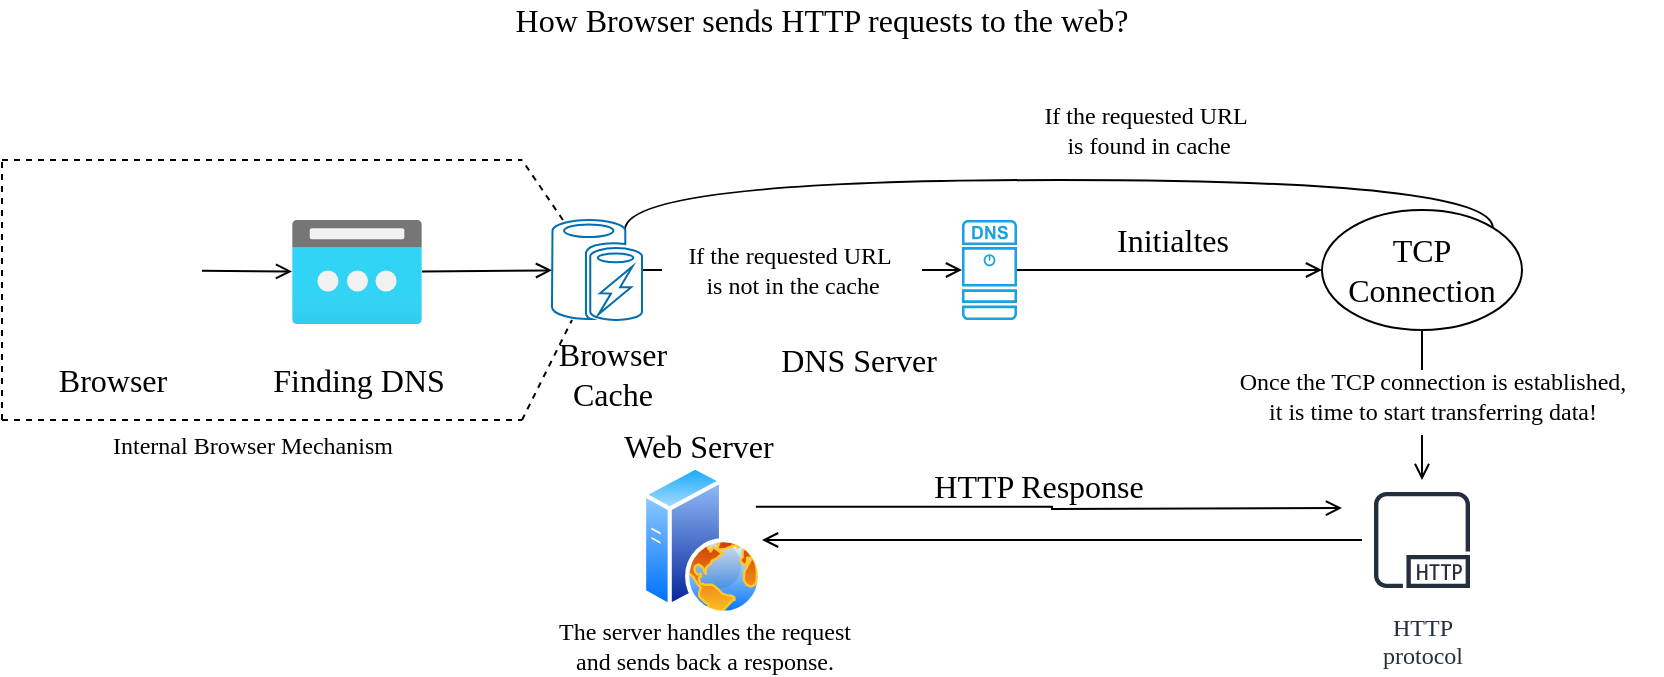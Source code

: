 <mxfile version="14.8.5" type="github" pages="5">
  <diagram id="NlA3gRE_fuQO7--18hkW" name="Client Side Request">
    <mxGraphModel dx="1102" dy="663" grid="1" gridSize="10" guides="1" tooltips="1" connect="1" arrows="1" fold="1" page="1" pageScale="1" pageWidth="1169" pageHeight="1654" math="0" shadow="0">
      <root>
        <mxCell id="0" />
        <mxCell id="1" parent="0" />
        <mxCell id="oMbXFaHzuUlfp1lvWc5A-46" value="" style="edgeStyle=none;rounded=0;orthogonalLoop=1;jettySize=auto;html=1;fontFamily=Bernina Sans Offc;fontSize=12;startArrow=none;startFill=0;endArrow=open;endFill=0;" parent="1" source="oMbXFaHzuUlfp1lvWc5A-2" target="oMbXFaHzuUlfp1lvWc5A-42" edge="1">
          <mxGeometry relative="1" as="geometry" />
        </mxCell>
        <mxCell id="oMbXFaHzuUlfp1lvWc5A-2" value="" style="shape=image;html=1;verticalAlign=top;verticalLabelPosition=bottom;labelBackgroundColor=#ffffff;imageAspect=0;aspect=fixed;image=https://cdn2.iconfinder.com/data/icons/social-media-and-payment/64/-36-128.png;sketch=0;" parent="1" vertex="1">
          <mxGeometry x="50" y="130" width="90" height="90" as="geometry" />
        </mxCell>
        <mxCell id="oMbXFaHzuUlfp1lvWc5A-3" value="How Browser sends HTTP requests to the web?" style="text;html=1;strokeColor=none;fillColor=none;align=center;verticalAlign=middle;whiteSpace=wrap;rounded=0;fontSize=16;fontStyle=0;fontFamily=Bernina Sans Offc;" parent="1" vertex="1">
          <mxGeometry x="220" y="40" width="460" height="20" as="geometry" />
        </mxCell>
        <mxCell id="oMbXFaHzuUlfp1lvWc5A-4" value="Browser" style="text;html=1;align=center;verticalAlign=middle;resizable=0;points=[];autosize=1;strokeColor=none;fontSize=16;fontFamily=Caveat;fontSource=https%3A%2F%2Ffonts.googleapis.com%2Fcss%3Ffamily%3DCaveat;" parent="1" vertex="1">
          <mxGeometry x="60" y="220" width="70" height="20" as="geometry" />
        </mxCell>
        <mxCell id="oMbXFaHzuUlfp1lvWc5A-7" value="&lt;font face=&quot;Caveat&quot; data-font-src=&quot;https://fonts.googleapis.com/css?family=Caveat&quot;&gt;Browser &lt;br&gt;Cache&lt;/font&gt;" style="text;html=1;align=center;verticalAlign=middle;resizable=0;points=[];autosize=1;strokeColor=none;fontSize=16;fontFamily=Tahoma;" parent="1" vertex="1">
          <mxGeometry x="315" y="202" width="60" height="50" as="geometry" />
        </mxCell>
        <mxCell id="oMbXFaHzuUlfp1lvWc5A-10" value="DNS Server" style="text;html=1;align=center;verticalAlign=middle;resizable=0;points=[];autosize=1;strokeColor=none;fontSize=16;fontFamily=Caveat;fontSource=https%3A%2F%2Ffonts.googleapis.com%2Fcss%3Ffamily%3DCaveat;" parent="1" vertex="1">
          <mxGeometry x="427.5" y="210" width="80" height="20" as="geometry" />
        </mxCell>
        <mxCell id="oMbXFaHzuUlfp1lvWc5A-16" value="" style="rounded=0;orthogonalLoop=1;jettySize=auto;html=1;fontFamily=Caveat;fontSource=https%3A%2F%2Ffonts.googleapis.com%2Fcss%3Ffamily%3DCaveat;fontSize=16;endArrow=open;endFill=0;" parent="1" source="oMbXFaHzuUlfp1lvWc5A-11" target="oMbXFaHzuUlfp1lvWc5A-15" edge="1">
          <mxGeometry relative="1" as="geometry" />
        </mxCell>
        <mxCell id="oMbXFaHzuUlfp1lvWc5A-11" value="" style="points=[[0.015,0.015,0],[0.985,0.015,0],[0.985,0.985,0],[0.015,0.985,0],[0.25,0,0],[0.5,0,0],[0.75,0,0],[1,0.25,0],[1,0.5,0],[1,0.75,0],[0.75,1,0],[0.5,1,0],[0.25,1,0],[0,0.75,0],[0,0.5,0],[0,0.25,0]];verticalLabelPosition=bottom;html=1;verticalAlign=top;aspect=fixed;align=center;pointerEvents=1;shape=mxgraph.cisco19.dns_server;strokeColor=#006EAF;fontFamily=Tahoma;fontSize=16;fillColor=#1ba1e2;fontColor=#ffffff;" parent="1" vertex="1">
          <mxGeometry x="520" y="150" width="27.5" height="50" as="geometry" />
        </mxCell>
        <mxCell id="oMbXFaHzuUlfp1lvWc5A-35" style="edgeStyle=none;rounded=0;orthogonalLoop=1;jettySize=auto;html=1;exitX=0.5;exitY=1;exitDx=0;exitDy=0;fontFamily=Bernina Sans Offc;fontSize=12;startArrow=none;startFill=0;endArrow=none;endFill=0;" parent="1" source="oMbXFaHzuUlfp1lvWc5A-15" edge="1">
          <mxGeometry relative="1" as="geometry">
            <mxPoint x="750" y="225" as="targetPoint" />
          </mxGeometry>
        </mxCell>
        <mxCell id="oMbXFaHzuUlfp1lvWc5A-15" value="TCP Connection" style="ellipse;whiteSpace=wrap;html=1;sketch=0;fontFamily=Caveat;fontSource=https%3A%2F%2Ffonts.googleapis.com%2Fcss%3Ffamily%3DCaveat;fontSize=16;fillColor=#ffffff;verticalAlign=middle;" parent="1" vertex="1">
          <mxGeometry x="700" y="145" width="100" height="60" as="geometry" />
        </mxCell>
        <mxCell id="oMbXFaHzuUlfp1lvWc5A-17" value="Initialtes" style="text;html=1;align=center;verticalAlign=middle;resizable=0;points=[];autosize=1;strokeColor=none;fontSize=16;fontFamily=Caveat;" parent="1" vertex="1">
          <mxGeometry x="590" y="150" width="70" height="20" as="geometry" />
        </mxCell>
        <mxCell id="oMbXFaHzuUlfp1lvWc5A-22" value="" style="rounded=0;orthogonalLoop=1;jettySize=auto;html=1;fontFamily=Caveat;fontSource=https%3A%2F%2Ffonts.googleapis.com%2Fcss%3Ffamily%3DCaveat;fontSize=16;endArrow=open;endFill=0;" parent="1" source="oMbXFaHzuUlfp1lvWc5A-18" target="oMbXFaHzuUlfp1lvWc5A-21" edge="1">
          <mxGeometry relative="1" as="geometry" />
        </mxCell>
        <mxCell id="oMbXFaHzuUlfp1lvWc5A-18" value="HTTP&#xa;protocol" style="outlineConnect=0;fontColor=#232F3E;gradientColor=none;strokeColor=#232F3E;fillColor=#ffffff;dashed=0;verticalLabelPosition=bottom;verticalAlign=top;align=center;html=1;fontSize=12;fontStyle=0;aspect=fixed;shape=mxgraph.aws4.resourceIcon;resIcon=mxgraph.aws4.http_protocol;sketch=0;fontFamily=Caveat;fontSource=https%3A%2F%2Ffonts.googleapis.com%2Fcss%3Ffamily%3DCaveat;" parent="1" vertex="1">
          <mxGeometry x="720" y="280" width="60" height="60" as="geometry" />
        </mxCell>
        <mxCell id="oMbXFaHzuUlfp1lvWc5A-28" style="edgeStyle=orthogonalEdgeStyle;rounded=0;orthogonalLoop=1;jettySize=auto;html=1;exitX=1;exitY=0.25;exitDx=0;exitDy=0;fontFamily=Caveat;fontSource=https%3A%2F%2Ffonts.googleapis.com%2Fcss%3Ffamily%3DCaveat;fontSize=16;endArrow=open;endFill=0;" parent="1" source="oMbXFaHzuUlfp1lvWc5A-21" edge="1">
          <mxGeometry relative="1" as="geometry">
            <mxPoint x="710" y="294" as="targetPoint" />
          </mxGeometry>
        </mxCell>
        <mxCell id="oMbXFaHzuUlfp1lvWc5A-21" value="" style="aspect=fixed;perimeter=ellipsePerimeter;html=1;align=center;shadow=0;dashed=0;spacingTop=3;image;image=img/lib/active_directory/web_server.svg;sketch=0;fontFamily=Caveat;fontSource=https%3A%2F%2Ffonts.googleapis.com%2Fcss%3Ffamily%3DCaveat;fontSize=16;fillColor=#ffffff;" parent="1" vertex="1">
          <mxGeometry x="360" y="272.5" width="60" height="75" as="geometry" />
        </mxCell>
        <mxCell id="oMbXFaHzuUlfp1lvWc5A-26" value="&lt;div style=&quot;font-size: 12px;&quot;&gt;The server handles the request&lt;/div&gt;&lt;div style=&quot;font-size: 12px;&quot;&gt;and sends back a response.&lt;/div&gt;" style="text;html=1;align=center;verticalAlign=middle;resizable=0;points=[];autosize=1;strokeColor=none;fontSize=12;fontFamily=Bernina Sans Offc;" parent="1" vertex="1">
          <mxGeometry x="301.25" y="347.5" width="180" height="30" as="geometry" />
        </mxCell>
        <mxCell id="oMbXFaHzuUlfp1lvWc5A-27" value="Web Server" style="text;html=1;align=center;verticalAlign=middle;resizable=0;points=[];autosize=1;strokeColor=none;fontSize=16;fontFamily=Caveat;fontSource=https%3A%2F%2Ffonts.googleapis.com%2Fcss%3Ffamily%3DCaveat;" parent="1" vertex="1">
          <mxGeometry x="347.5" y="252.5" width="80" height="20" as="geometry" />
        </mxCell>
        <mxCell id="oMbXFaHzuUlfp1lvWc5A-50" style="edgeStyle=none;rounded=0;orthogonalLoop=1;jettySize=auto;html=1;entryX=0;entryY=0.5;entryDx=0;entryDy=0;entryPerimeter=0;fontFamily=Bernina Sans Offc;fontSize=12;startArrow=none;startFill=0;endArrow=open;endFill=0;" parent="1" source="oMbXFaHzuUlfp1lvWc5A-30" target="oMbXFaHzuUlfp1lvWc5A-11" edge="1">
          <mxGeometry relative="1" as="geometry" />
        </mxCell>
        <mxCell id="oMbXFaHzuUlfp1lvWc5A-30" value="&lt;div style=&quot;font-size: 12px;&quot;&gt;If the requested URL&amp;nbsp;&lt;/div&gt;&lt;div style=&quot;font-size: 12px;&quot;&gt;is not in the cache&lt;/div&gt;" style="text;html=1;align=center;verticalAlign=middle;resizable=0;points=[];autosize=1;strokeColor=none;fontSize=12;fontFamily=Bernina Sans Offc;" parent="1" vertex="1">
          <mxGeometry x="370" y="160" width="130" height="30" as="geometry" />
        </mxCell>
        <mxCell id="oMbXFaHzuUlfp1lvWc5A-34" value="" style="edgeStyle=none;rounded=0;orthogonalLoop=1;jettySize=auto;html=1;fontFamily=Bernina Sans Offc;fontSize=12;startArrow=none;startFill=0;endArrow=open;endFill=0;" parent="1" target="oMbXFaHzuUlfp1lvWc5A-18" edge="1">
          <mxGeometry relative="1" as="geometry">
            <mxPoint x="750" y="257.5" as="sourcePoint" />
          </mxGeometry>
        </mxCell>
        <mxCell id="oMbXFaHzuUlfp1lvWc5A-31" value="&lt;div&gt;Once the TCP connection is established,&lt;/div&gt;&lt;div&gt;it is time to start transferring data!&lt;/div&gt;" style="text;html=1;align=center;verticalAlign=middle;resizable=0;points=[];autosize=1;strokeColor=none;fontSize=12;fontFamily=Bernina Sans Offc;" parent="1" vertex="1">
          <mxGeometry x="640" y="222.5" width="230" height="30" as="geometry" />
        </mxCell>
        <mxCell id="oMbXFaHzuUlfp1lvWc5A-36" value="" style="endArrow=none;dashed=1;html=1;fontFamily=Bernina Sans Offc;fontSize=12;" parent="1" edge="1">
          <mxGeometry width="50" height="50" relative="1" as="geometry">
            <mxPoint x="40" y="250" as="sourcePoint" />
            <mxPoint x="40" y="120" as="targetPoint" />
          </mxGeometry>
        </mxCell>
        <mxCell id="oMbXFaHzuUlfp1lvWc5A-37" value="" style="endArrow=none;dashed=1;html=1;fontFamily=Bernina Sans Offc;fontSize=12;" parent="1" edge="1">
          <mxGeometry width="50" height="50" relative="1" as="geometry">
            <mxPoint x="40" y="120" as="sourcePoint" />
            <mxPoint x="300" y="120" as="targetPoint" />
          </mxGeometry>
        </mxCell>
        <mxCell id="oMbXFaHzuUlfp1lvWc5A-39" value="" style="endArrow=none;dashed=1;html=1;fontFamily=Bernina Sans Offc;fontSize=12;startArrow=none;" parent="1" source="oMbXFaHzuUlfp1lvWc5A-5" edge="1">
          <mxGeometry width="50" height="50" relative="1" as="geometry">
            <mxPoint x="300" y="250" as="sourcePoint" />
            <mxPoint x="300" y="120" as="targetPoint" />
          </mxGeometry>
        </mxCell>
        <mxCell id="oMbXFaHzuUlfp1lvWc5A-40" value="" style="endArrow=none;dashed=1;html=1;fontFamily=Bernina Sans Offc;fontSize=12;" parent="1" edge="1">
          <mxGeometry width="50" height="50" relative="1" as="geometry">
            <mxPoint x="40" y="250" as="sourcePoint" />
            <mxPoint x="300" y="250" as="targetPoint" />
          </mxGeometry>
        </mxCell>
        <mxCell id="oMbXFaHzuUlfp1lvWc5A-41" value="&lt;font style=&quot;font-size: 12px&quot;&gt;Internal Browser Mechanism&lt;/font&gt;" style="text;html=1;align=center;verticalAlign=middle;resizable=0;points=[];autosize=1;strokeColor=none;fontSize=12;fontFamily=Bernina Sans Offc;fontStyle=0" parent="1" vertex="1">
          <mxGeometry x="80" y="252.5" width="170" height="20" as="geometry" />
        </mxCell>
        <mxCell id="oMbXFaHzuUlfp1lvWc5A-45" value="" style="edgeStyle=none;rounded=0;orthogonalLoop=1;jettySize=auto;html=1;fontFamily=Bernina Sans Offc;fontSize=12;startArrow=none;startFill=0;endArrow=open;endFill=0;" parent="1" source="oMbXFaHzuUlfp1lvWc5A-42" target="oMbXFaHzuUlfp1lvWc5A-5" edge="1">
          <mxGeometry relative="1" as="geometry" />
        </mxCell>
        <mxCell id="oMbXFaHzuUlfp1lvWc5A-42" value="" style="aspect=fixed;html=1;points=[];align=center;image;fontSize=12;image=img/lib/azure2/networking/Public_IP_Addresses.svg;sketch=0;fontFamily=Bernina Sans Offc;fillColor=#ffffff;" parent="1" vertex="1">
          <mxGeometry x="185" y="150" width="65" height="52" as="geometry" />
        </mxCell>
        <mxCell id="oMbXFaHzuUlfp1lvWc5A-48" style="edgeStyle=none;rounded=0;orthogonalLoop=1;jettySize=auto;html=1;exitX=1;exitY=0.5;exitDx=0;exitDy=0;exitPerimeter=0;fontFamily=Bernina Sans Offc;fontSize=12;startArrow=none;startFill=0;endArrow=none;endFill=0;" parent="1" source="oMbXFaHzuUlfp1lvWc5A-5" target="oMbXFaHzuUlfp1lvWc5A-30" edge="1">
          <mxGeometry relative="1" as="geometry" />
        </mxCell>
        <mxCell id="oMbXFaHzuUlfp1lvWc5A-52" style="edgeStyle=orthogonalEdgeStyle;curved=1;rounded=0;orthogonalLoop=1;jettySize=auto;html=1;exitX=0.81;exitY=0.1;exitDx=0;exitDy=0;exitPerimeter=0;fontFamily=Bernina Sans Offc;fontSize=12;startArrow=none;startFill=0;endArrow=none;endFill=0;entryX=1;entryY=0;entryDx=0;entryDy=0;" parent="1" source="oMbXFaHzuUlfp1lvWc5A-5" target="oMbXFaHzuUlfp1lvWc5A-15" edge="1">
          <mxGeometry relative="1" as="geometry">
            <mxPoint x="760" y="140" as="targetPoint" />
            <Array as="points">
              <mxPoint x="352" y="130" />
              <mxPoint x="785" y="130" />
            </Array>
          </mxGeometry>
        </mxCell>
        <mxCell id="oMbXFaHzuUlfp1lvWc5A-5" value="" style="verticalLabelPosition=bottom;html=1;verticalAlign=top;align=center;strokeColor=#006EAF;shape=mxgraph.azure.azure_cache;fontFamily=Tahoma;fontSize=16;fontColor=#ffffff;fillColor=none;" parent="1" vertex="1">
          <mxGeometry x="315" y="150" width="45" height="50" as="geometry" />
        </mxCell>
        <mxCell id="oMbXFaHzuUlfp1lvWc5A-43" value="" style="endArrow=none;dashed=1;html=1;fontFamily=Bernina Sans Offc;fontSize=12;" parent="1" target="oMbXFaHzuUlfp1lvWc5A-5" edge="1">
          <mxGeometry width="50" height="50" relative="1" as="geometry">
            <mxPoint x="300" y="250" as="sourcePoint" />
            <mxPoint x="300" y="120" as="targetPoint" />
          </mxGeometry>
        </mxCell>
        <mxCell id="oMbXFaHzuUlfp1lvWc5A-47" value="&lt;font face=&quot;Caveat&quot; data-font-src=&quot;https://fonts.googleapis.com/css?family=Caveat&quot; style=&quot;font-size: 16px&quot;&gt;Finding DNS&lt;/font&gt;" style="text;html=1;align=center;verticalAlign=middle;resizable=0;points=[];autosize=1;strokeColor=none;fontSize=12;fontFamily=Bernina Sans Offc;" parent="1" vertex="1">
          <mxGeometry x="172.5" y="220" width="90" height="20" as="geometry" />
        </mxCell>
        <mxCell id="oMbXFaHzuUlfp1lvWc5A-54" value="&lt;div&gt;If the requested URL&amp;nbsp;&lt;/div&gt;&lt;div&gt;is found in cache&lt;/div&gt;" style="text;html=1;align=center;verticalAlign=middle;resizable=0;points=[];autosize=1;strokeColor=none;fontSize=12;fontFamily=Bernina Sans Offc;" parent="1" vertex="1">
          <mxGeometry x="547.5" y="90" width="130" height="30" as="geometry" />
        </mxCell>
        <mxCell id="oMbXFaHzuUlfp1lvWc5A-55" value="HTTP Response" style="text;html=1;align=center;verticalAlign=middle;resizable=0;points=[];autosize=1;strokeColor=none;fontSize=16;fontFamily=Caveat;fontSource=https%3A%2F%2Ffonts.googleapis.com%2Fcss%3Ffamily%3DCaveat;" parent="1" vertex="1">
          <mxGeometry x="507.5" y="272.5" width="100" height="20" as="geometry" />
        </mxCell>
      </root>
    </mxGraphModel>
  </diagram>
  <diagram id="oYfNXayqWkZ6KmtnufhN" name="Browser Cache">
    <mxGraphModel dx="868" dy="531" grid="1" gridSize="10" guides="1" tooltips="1" connect="1" arrows="1" fold="1" page="1" pageScale="1" pageWidth="1169" pageHeight="1654" math="0" shadow="0">
      <root>
        <mxCell id="wFJk4p1SuyNsVBWyP0SX-0" />
        <mxCell id="wFJk4p1SuyNsVBWyP0SX-1" parent="wFJk4p1SuyNsVBWyP0SX-0" />
        <mxCell id="HfrlWxRxWhmKk7VCwK1o-5" style="edgeStyle=none;rounded=0;orthogonalLoop=1;jettySize=auto;html=1;fontFamily=Caveat;fontSource=https%3A%2F%2Ffonts.googleapis.com%2Fcss%3Ffamily%3DCaveat;fontSize=16;endArrow=open;endFill=0;" parent="wFJk4p1SuyNsVBWyP0SX-1" source="UfnfAt4ofgu__PhCgvee-0" edge="1">
          <mxGeometry relative="1" as="geometry">
            <mxPoint x="300" y="176" as="targetPoint" />
          </mxGeometry>
        </mxCell>
        <mxCell id="UfnfAt4ofgu__PhCgvee-0" value="" style="aspect=fixed;html=1;points=[];align=center;image;fontSize=16;image=img/lib/azure2/networking/Public_IP_Addresses.svg;sketch=0;fontFamily=Caveat;fillColor=#ffffff;fontSource=https%3A%2F%2Ffonts.googleapis.com%2Fcss%3Ffamily%3DCaveat;" parent="wFJk4p1SuyNsVBWyP0SX-1" vertex="1">
          <mxGeometry x="185" y="150" width="65" height="52" as="geometry" />
        </mxCell>
        <mxCell id="HfrlWxRxWhmKk7VCwK1o-1" style="edgeStyle=none;rounded=0;orthogonalLoop=1;jettySize=auto;html=1;entryX=0;entryY=0.5;entryDx=0;entryDy=0;entryPerimeter=0;fontFamily=Caveat;fontSource=https%3A%2F%2Ffonts.googleapis.com%2Fcss%3Ffamily%3DCaveat;fontSize=16;endArrow=open;endFill=0;startArrow=none;" parent="wFJk4p1SuyNsVBWyP0SX-1" source="HfrlWxRxWhmKk7VCwK1o-3" target="HfrlWxRxWhmKk7VCwK1o-0" edge="1">
          <mxGeometry relative="1" as="geometry" />
        </mxCell>
        <mxCell id="MuWgB2L9fkodZF_woyt0-0" value="" style="verticalLabelPosition=bottom;html=1;verticalAlign=top;align=center;strokeColor=#006EAF;shape=mxgraph.azure.azure_cache;fontFamily=Caveat;fontSize=16;fontColor=#ffffff;fillColor=none;fontSource=https%3A%2F%2Ffonts.googleapis.com%2Fcss%3Ffamily%3DCaveat;" parent="wFJk4p1SuyNsVBWyP0SX-1" vertex="1">
          <mxGeometry x="315" y="150" width="45" height="50" as="geometry" />
        </mxCell>
        <mxCell id="f2JCrN3_v3svfWW_TFhQ-0" value="Looking for DNS inside the browser before sending request to Internet" style="text;html=1;align=center;verticalAlign=middle;resizable=0;points=[];autosize=1;strokeColor=none;fontFamily=Bernina Sans Offc;fontSize=16;" parent="wFJk4p1SuyNsVBWyP0SX-1" vertex="1">
          <mxGeometry x="102.5" y="80" width="520" height="20" as="geometry" />
        </mxCell>
        <mxCell id="HfrlWxRxWhmKk7VCwK1o-4" style="edgeStyle=none;rounded=0;orthogonalLoop=1;jettySize=auto;html=1;exitX=1;exitY=0.5;exitDx=0;exitDy=0;fontFamily=Caveat;fontSource=https%3A%2F%2Ffonts.googleapis.com%2Fcss%3Ffamily%3DCaveat;fontSize=16;endArrow=open;endFill=0;" parent="wFJk4p1SuyNsVBWyP0SX-1" source="47v30y2UzKcgmQZoOv1H-0" target="UfnfAt4ofgu__PhCgvee-0" edge="1">
          <mxGeometry relative="1" as="geometry" />
        </mxCell>
        <mxCell id="47v30y2UzKcgmQZoOv1H-0" value="" style="shape=image;html=1;verticalAlign=top;verticalLabelPosition=bottom;labelBackgroundColor=#ffffff;imageAspect=0;aspect=fixed;image=https://cdn2.iconfinder.com/data/icons/social-media-and-payment/64/-36-128.png;sketch=0;fontFamily=Caveat;fontSource=https%3A%2F%2Ffonts.googleapis.com%2Fcss%3Ffamily%3DCaveat;fontSize=16;" parent="wFJk4p1SuyNsVBWyP0SX-1" vertex="1">
          <mxGeometry x="50" y="141" width="70" height="70" as="geometry" />
        </mxCell>
        <mxCell id="47v30y2UzKcgmQZoOv1H-1" value="" style="aspect=fixed;html=1;points=[];align=center;image;fontSize=16;image=img/lib/mscae/DC_OS.svg;fontFamily=Caveat;fontSource=https%3A%2F%2Ffonts.googleapis.com%2Fcss%3Ffamily%3DCaveat;" parent="wFJk4p1SuyNsVBWyP0SX-1" vertex="1">
          <mxGeometry x="319" y="365" width="56" height="70" as="geometry" />
        </mxCell>
        <mxCell id="47v30y2UzKcgmQZoOv1H-2" value="Browser" style="text;html=1;align=center;verticalAlign=middle;resizable=0;points=[];autosize=1;strokeColor=none;fontFamily=Caveat;fontSource=https%3A%2F%2Ffonts.googleapis.com%2Fcss%3Ffamily%3DCaveat;fontSize=16;" parent="wFJk4p1SuyNsVBWyP0SX-1" vertex="1">
          <mxGeometry x="55" y="211" width="60" height="20" as="geometry" />
        </mxCell>
        <mxCell id="47v30y2UzKcgmQZoOv1H-3" value="Finding DNS" style="text;html=1;align=center;verticalAlign=middle;resizable=0;points=[];autosize=1;strokeColor=none;fontFamily=Caveat;fontSource=https%3A%2F%2Ffonts.googleapis.com%2Fcss%3Ffamily%3DCaveat;fontSize=16;" parent="wFJk4p1SuyNsVBWyP0SX-1" vertex="1">
          <mxGeometry x="172.5" y="211" width="90" height="20" as="geometry" />
        </mxCell>
        <mxCell id="47v30y2UzKcgmQZoOv1H-4" value="Cache" style="text;html=1;align=center;verticalAlign=middle;resizable=0;points=[];autosize=1;strokeColor=none;fontFamily=Caveat;fontSource=https%3A%2F%2Ffonts.googleapis.com%2Fcss%3Ffamily%3DCaveat;fontSize=16;" parent="wFJk4p1SuyNsVBWyP0SX-1" vertex="1">
          <mxGeometry x="312.5" y="211" width="50" height="20" as="geometry" />
        </mxCell>
        <mxCell id="47v30y2UzKcgmQZoOv1H-5" value="" style="aspect=fixed;html=1;points=[];align=center;image;fontSize=16;image=img/lib/azure2/general/Cache.svg;fontFamily=Caveat;fontSource=https%3A%2F%2Ffonts.googleapis.com%2Fcss%3Ffamily%3DCaveat;" parent="wFJk4p1SuyNsVBWyP0SX-1" vertex="1">
          <mxGeometry x="315" y="266" width="64" height="64" as="geometry" />
        </mxCell>
        <mxCell id="47v30y2UzKcgmQZoOv1H-6" value="Browser Cache" style="text;html=1;align=center;verticalAlign=middle;resizable=0;points=[];autosize=1;strokeColor=none;fontFamily=Caveat;fontSource=https%3A%2F%2Ffonts.googleapis.com%2Fcss%3Ffamily%3DCaveat;fontSize=16;" parent="wFJk4p1SuyNsVBWyP0SX-1" vertex="1">
          <mxGeometry x="185" y="288" width="100" height="20" as="geometry" />
        </mxCell>
        <mxCell id="47v30y2UzKcgmQZoOv1H-7" value="OS Cache" style="text;html=1;align=center;verticalAlign=middle;resizable=0;points=[];autosize=1;strokeColor=none;fontFamily=Caveat;fontSource=https%3A%2F%2Ffonts.googleapis.com%2Fcss%3Ffamily%3DCaveat;fontSize=16;" parent="wFJk4p1SuyNsVBWyP0SX-1" vertex="1">
          <mxGeometry x="220" y="390" width="70" height="20" as="geometry" />
        </mxCell>
        <mxCell id="47v30y2UzKcgmQZoOv1H-8" value="" style="image;html=1;image=img/lib/clip_art/networking/Router_Icon_128x128.png;fontFamily=Caveat;fontSource=https%3A%2F%2Ffonts.googleapis.com%2Fcss%3Ffamily%3DCaveat;fontSize=16;" parent="wFJk4p1SuyNsVBWyP0SX-1" vertex="1">
          <mxGeometry x="307" y="462.5" width="80" height="67.5" as="geometry" />
        </mxCell>
        <mxCell id="47v30y2UzKcgmQZoOv1H-9" value="Router Cache" style="text;html=1;align=center;verticalAlign=middle;resizable=0;points=[];autosize=1;strokeColor=none;fontFamily=Caveat;fontSource=https%3A%2F%2Ffonts.googleapis.com%2Fcss%3Ffamily%3DCaveat;fontSize=16;" parent="wFJk4p1SuyNsVBWyP0SX-1" vertex="1">
          <mxGeometry x="197" y="480" width="90" height="20" as="geometry" />
        </mxCell>
        <mxCell id="47v30y2UzKcgmQZoOv1H-11" value="" style="pointerEvents=1;shadow=0;dashed=0;html=1;strokeColor=none;fillColor=#434445;aspect=fixed;labelPosition=center;verticalLabelPosition=bottom;verticalAlign=top;align=center;outlineConnect=0;shape=mxgraph.vvd.service_provider_cloud_environment;fontFamily=Caveat;fontSource=https%3A%2F%2Ffonts.googleapis.com%2Fcss%3Ffamily%3DCaveat;fontSize=16;" parent="wFJk4p1SuyNsVBWyP0SX-1" vertex="1">
          <mxGeometry x="313.5" y="560" width="65.5" height="57.64" as="geometry" />
        </mxCell>
        <mxCell id="47v30y2UzKcgmQZoOv1H-12" value="ISP Cache" style="text;html=1;align=center;verticalAlign=middle;resizable=0;points=[];autosize=1;strokeColor=none;fontSize=16;fontFamily=Caveat;" parent="wFJk4p1SuyNsVBWyP0SX-1" vertex="1">
          <mxGeometry x="215" y="578.82" width="70" height="20" as="geometry" />
        </mxCell>
        <mxCell id="47v30y2UzKcgmQZoOv1H-13" value="&lt;span style=&quot;color: rgb(41 , 41 , 41) ; font-size: 12px ; letter-spacing: -0.063px ; background-color: rgb(255 , 255 , 255)&quot;&gt;&lt;font face=&quot;Bernina Sans Offc&quot; style=&quot;font-size: 12px&quot;&gt;The browser maintains a repository of DNS &lt;br&gt;records for a fixed duration&lt;/font&gt;&lt;/span&gt;" style="text;html=1;align=left;verticalAlign=middle;resizable=0;points=[];autosize=1;strokeColor=none;fontSize=16;fontFamily=Caveat;" parent="wFJk4p1SuyNsVBWyP0SX-1" vertex="1">
          <mxGeometry x="410" y="273" width="240" height="50" as="geometry" />
        </mxCell>
        <mxCell id="47v30y2UzKcgmQZoOv1H-15" value="&lt;span style=&quot;color: rgb(41 , 41 , 41) ; letter-spacing: -0.063px ; background-color: rgb(255 , 255 , 255)&quot;&gt;&lt;font face=&quot;Bernina Sans Offc&quot; style=&quot;font-size: 12px&quot;&gt;The browser checks the OS cache. If it is not in the &lt;br&gt;browser cache, the browser will make a system call&lt;/font&gt;&lt;/span&gt;" style="text;html=1;align=left;verticalAlign=middle;resizable=0;points=[];autosize=1;strokeColor=none;fontSize=16;fontFamily=Caveat;" parent="wFJk4p1SuyNsVBWyP0SX-1" vertex="1">
          <mxGeometry x="410" y="375" width="290" height="50" as="geometry" />
        </mxCell>
        <mxCell id="47v30y2UzKcgmQZoOv1H-22" value="&lt;span style=&quot;color: rgb(41 , 41 , 41) ; letter-spacing: -0.063px ; background-color: rgb(255 , 255 , 255)&quot;&gt;&lt;font face=&quot;Bernina Sans Offc&quot; style=&quot;font-size: 12px&quot;&gt;The browser will communicate with the router that &lt;br&gt;maintains its’ own cache of DNS records.&lt;/font&gt;&lt;/span&gt;" style="text;html=1;align=left;verticalAlign=middle;resizable=0;points=[];autosize=1;strokeColor=none;fontSize=16;fontFamily=Caveat;" parent="wFJk4p1SuyNsVBWyP0SX-1" vertex="1">
          <mxGeometry x="410" y="471.25" width="290" height="50" as="geometry" />
        </mxCell>
        <mxCell id="47v30y2UzKcgmQZoOv1H-23" value="&lt;span style=&quot;color: rgb(41 , 41 , 41) ; font-size: 12px ; letter-spacing: -0.063px ; background-color: rgb(255 , 255 , 255)&quot;&gt;&lt;font face=&quot;Bernina Sans Offc&quot;&gt;If all steps fail, the browser will move on to the ISP. Your ISP maintains &lt;br&gt;its’ own DNS server, which includes a cache of DNS records&lt;/font&gt;&lt;/span&gt;" style="text;html=1;align=left;verticalAlign=middle;resizable=0;points=[];autosize=1;strokeColor=none;fontSize=16;fontFamily=Caveat;" parent="wFJk4p1SuyNsVBWyP0SX-1" vertex="1">
          <mxGeometry x="410" y="563.82" width="390" height="50" as="geometry" />
        </mxCell>
        <mxCell id="47v30y2UzKcgmQZoOv1H-24" value="" style="endArrow=none;dashed=1;html=1;fontFamily=Caveat;fontSource=https%3A%2F%2Ffonts.googleapis.com%2Fcss%3Ffamily%3DCaveat;fontSize=16;" parent="wFJk4p1SuyNsVBWyP0SX-1" edge="1">
          <mxGeometry width="50" height="50" relative="1" as="geometry">
            <mxPoint x="300" y="640" as="sourcePoint" />
            <mxPoint x="300" y="140" as="targetPoint" />
          </mxGeometry>
        </mxCell>
        <mxCell id="47v30y2UzKcgmQZoOv1H-25" value="" style="endArrow=none;dashed=1;html=1;fontFamily=Caveat;fontSource=https%3A%2F%2Ffonts.googleapis.com%2Fcss%3Ffamily%3DCaveat;fontSize=16;" parent="wFJk4p1SuyNsVBWyP0SX-1" edge="1">
          <mxGeometry width="50" height="50" relative="1" as="geometry">
            <mxPoint x="300" y="640" as="sourcePoint" />
            <mxPoint x="400" y="640" as="targetPoint" />
          </mxGeometry>
        </mxCell>
        <mxCell id="47v30y2UzKcgmQZoOv1H-26" value="" style="endArrow=none;dashed=1;html=1;fontFamily=Caveat;fontSource=https%3A%2F%2Ffonts.googleapis.com%2Fcss%3Ffamily%3DCaveat;fontSize=16;" parent="wFJk4p1SuyNsVBWyP0SX-1" edge="1">
          <mxGeometry width="50" height="50" relative="1" as="geometry">
            <mxPoint x="400" y="640" as="sourcePoint" />
            <mxPoint x="400" y="140" as="targetPoint" />
          </mxGeometry>
        </mxCell>
        <mxCell id="47v30y2UzKcgmQZoOv1H-28" value="" style="endArrow=none;dashed=1;html=1;fontFamily=Caveat;fontSource=https%3A%2F%2Ffonts.googleapis.com%2Fcss%3Ffamily%3DCaveat;fontSize=16;" parent="wFJk4p1SuyNsVBWyP0SX-1" edge="1">
          <mxGeometry width="50" height="50" relative="1" as="geometry">
            <mxPoint x="300" y="140" as="sourcePoint" />
            <mxPoint x="400" y="140" as="targetPoint" />
          </mxGeometry>
        </mxCell>
        <mxCell id="HfrlWxRxWhmKk7VCwK1o-0" value="" style="points=[[0.015,0.015,0],[0.985,0.015,0],[0.985,0.985,0],[0.015,0.985,0],[0.25,0,0],[0.5,0,0],[0.75,0,0],[1,0.25,0],[1,0.5,0],[1,0.75,0],[0.75,1,0],[0.5,1,0],[0.25,1,0],[0,0.75,0],[0,0.5,0],[0,0.25,0]];verticalLabelPosition=bottom;html=1;verticalAlign=top;aspect=fixed;align=center;pointerEvents=1;shape=mxgraph.cisco19.dns_server;strokeColor=#006EAF;fontFamily=Tahoma;fontSize=16;fillColor=#1ba1e2;fontColor=#ffffff;" parent="wFJk4p1SuyNsVBWyP0SX-1" vertex="1">
          <mxGeometry x="622.5" y="140" width="38.5" height="70" as="geometry" />
        </mxCell>
        <mxCell id="HfrlWxRxWhmKk7VCwK1o-2" value="DNS Server" style="text;html=1;align=center;verticalAlign=middle;resizable=0;points=[];autosize=1;strokeColor=none;fontSize=16;fontFamily=Caveat;" parent="wFJk4p1SuyNsVBWyP0SX-1" vertex="1">
          <mxGeometry x="601.75" y="220" width="80" height="20" as="geometry" />
        </mxCell>
        <mxCell id="HfrlWxRxWhmKk7VCwK1o-3" value="Upon failure, request&lt;br&gt;is sent to Internet" style="text;html=1;align=center;verticalAlign=middle;resizable=0;points=[];autosize=1;strokeColor=none;fontSize=16;fontFamily=Caveat;" parent="wFJk4p1SuyNsVBWyP0SX-1" vertex="1">
          <mxGeometry x="445" y="156" width="130" height="40" as="geometry" />
        </mxCell>
        <mxCell id="HfrlWxRxWhmKk7VCwK1o-6" value="" style="edgeStyle=none;rounded=0;orthogonalLoop=1;jettySize=auto;html=1;entryX=0;entryY=0.5;entryDx=0;entryDy=0;entryPerimeter=0;fontFamily=Caveat;fontSource=https%3A%2F%2Ffonts.googleapis.com%2Fcss%3Ffamily%3DCaveat;fontSize=16;endArrow=none;endFill=0;" parent="wFJk4p1SuyNsVBWyP0SX-1" source="MuWgB2L9fkodZF_woyt0-0" target="HfrlWxRxWhmKk7VCwK1o-3" edge="1">
          <mxGeometry relative="1" as="geometry">
            <mxPoint x="360" y="175" as="sourcePoint" />
            <mxPoint x="622.5" y="175" as="targetPoint" />
          </mxGeometry>
        </mxCell>
      </root>
    </mxGraphModel>
  </diagram>
  <diagram id="_eq7BIINdCSOqopyDRJq" name="DNS Lookup">
    <mxGraphModel dx="1102" dy="663" grid="1" gridSize="10" guides="1" tooltips="1" connect="1" arrows="1" fold="1" page="1" pageScale="1" pageWidth="1169" pageHeight="1654" math="0" shadow="0">
      <root>
        <mxCell id="nPYEbx2tS3N1pmSBS_ty-0" />
        <mxCell id="nPYEbx2tS3N1pmSBS_ty-1" parent="nPYEbx2tS3N1pmSBS_ty-0" />
        <mxCell id="UWEamVdI0DROVGeVCUI4-3" style="edgeStyle=orthogonalEdgeStyle;rounded=0;orthogonalLoop=1;jettySize=auto;html=1;entryX=0;entryY=0.5;entryDx=0;entryDy=0;entryPerimeter=0;endArrow=open;endFill=0;" parent="nPYEbx2tS3N1pmSBS_ty-1" source="UWEamVdI0DROVGeVCUI4-0" target="UWEamVdI0DROVGeVCUI4-2" edge="1">
          <mxGeometry relative="1" as="geometry" />
        </mxCell>
        <mxCell id="UWEamVdI0DROVGeVCUI4-0" value="" style="points=[[0.015,0.015,0],[0.985,0.015,0],[0.985,0.985,0],[0.015,0.985,0],[0.25,0,0],[0.5,0,0],[0.75,0,0],[1,0.25,0],[1,0.5,0],[1,0.75,0],[0.75,1,0],[0.5,1,0],[0.25,1,0],[0,0.75,0],[0,0.5,0],[0,0.25,0]];verticalLabelPosition=bottom;html=1;verticalAlign=top;aspect=fixed;align=center;pointerEvents=1;shape=mxgraph.cisco19.dns_server;strokeColor=#006EAF;fontFamily=Tahoma;fontSize=16;fillColor=#1ba1e2;fontColor=#ffffff;" parent="nPYEbx2tS3N1pmSBS_ty-1" vertex="1">
          <mxGeometry x="80" y="110" width="49.5" height="90" as="geometry" />
        </mxCell>
        <mxCell id="UWEamVdI0DROVGeVCUI4-1" value="&lt;font face=&quot;Bernina Sans Offc&quot; style=&quot;font-size: 16px&quot;&gt;DNS Servers - Internal Workings&lt;/font&gt;" style="text;html=1;align=center;verticalAlign=middle;resizable=0;points=[];autosize=1;strokeColor=none;" parent="nPYEbx2tS3N1pmSBS_ty-1" vertex="1">
          <mxGeometry x="280" y="40" width="250" height="20" as="geometry" />
        </mxCell>
        <mxCell id="UWEamVdI0DROVGeVCUI4-7" style="edgeStyle=orthogonalEdgeStyle;rounded=0;orthogonalLoop=1;jettySize=auto;html=1;exitX=0.7;exitY=0.1;exitDx=0;exitDy=0;exitPerimeter=0;fontFamily=Caveat;fontSource=https%3A%2F%2Ffonts.googleapis.com%2Fcss%3Ffamily%3DCaveat;fontSize=16;endArrow=open;endFill=0;entryX=0;entryY=0.55;entryDx=0;entryDy=0;entryPerimeter=0;" parent="nPYEbx2tS3N1pmSBS_ty-1" source="UWEamVdI0DROVGeVCUI4-2" target="UWEamVdI0DROVGeVCUI4-10" edge="1">
          <mxGeometry relative="1" as="geometry">
            <mxPoint x="590" y="123" as="targetPoint" />
          </mxGeometry>
        </mxCell>
        <mxCell id="UWEamVdI0DROVGeVCUI4-48" style="edgeStyle=none;rounded=0;orthogonalLoop=1;jettySize=auto;html=1;exitX=0;exitY=0.75;exitDx=0;exitDy=0;exitPerimeter=0;entryX=1;entryY=0.75;entryDx=0;entryDy=0;entryPerimeter=0;fontFamily=Bernina Sans Offc;fontSize=12;endArrow=open;endFill=0;" parent="nPYEbx2tS3N1pmSBS_ty-1" source="UWEamVdI0DROVGeVCUI4-2" target="UWEamVdI0DROVGeVCUI4-0" edge="1">
          <mxGeometry relative="1" as="geometry" />
        </mxCell>
        <mxCell id="UWEamVdI0DROVGeVCUI4-2" value="" style="shape=or;whiteSpace=wrap;html=1;sketch=1;" parent="nPYEbx2tS3N1pmSBS_ty-1" vertex="1">
          <mxGeometry x="320" y="115" width="60" height="80" as="geometry" />
        </mxCell>
        <mxCell id="UWEamVdI0DROVGeVCUI4-4" value="Recursive search" style="text;html=1;align=center;verticalAlign=middle;resizable=0;points=[];autosize=1;strokeColor=none;fontFamily=Caveat;fontSource=https%3A%2F%2Ffonts.googleapis.com%2Fcss%3Ffamily%3DCaveat;fontSize=16;" parent="nPYEbx2tS3N1pmSBS_ty-1" vertex="1">
          <mxGeometry x="170" y="130" width="110" height="20" as="geometry" />
        </mxCell>
        <mxCell id="UWEamVdI0DROVGeVCUI4-5" value="DNS&amp;nbsp; Query" style="text;html=1;align=center;verticalAlign=middle;resizable=0;points=[];autosize=1;strokeColor=none;fontSize=16;fontFamily=Caveat;" parent="nPYEbx2tS3N1pmSBS_ty-1" vertex="1">
          <mxGeometry x="190" y="115" width="80" height="20" as="geometry" />
        </mxCell>
        <mxCell id="UWEamVdI0DROVGeVCUI4-6" value="DNS Recursor" style="text;html=1;align=center;verticalAlign=middle;resizable=0;points=[];autosize=1;strokeColor=none;fontSize=16;fontFamily=Caveat;" parent="nPYEbx2tS3N1pmSBS_ty-1" vertex="1">
          <mxGeometry x="305" y="210" width="90" height="20" as="geometry" />
        </mxCell>
        <mxCell id="UWEamVdI0DROVGeVCUI4-19" style="edgeStyle=none;rounded=0;orthogonalLoop=1;jettySize=auto;html=1;exitX=0;exitY=1;exitDx=0;exitDy=0;fontFamily=Caveat;fontSource=https%3A%2F%2Ffonts.googleapis.com%2Fcss%3Ffamily%3DCaveat;fontSize=12;endArrow=open;endFill=0;entryX=0.983;entryY=0.3;entryDx=0;entryDy=0;entryPerimeter=0;" parent="nPYEbx2tS3N1pmSBS_ty-1" source="UWEamVdI0DROVGeVCUI4-10" target="UWEamVdI0DROVGeVCUI4-2" edge="1">
          <mxGeometry relative="1" as="geometry">
            <mxPoint x="390" y="141" as="targetPoint" />
          </mxGeometry>
        </mxCell>
        <mxCell id="UWEamVdI0DROVGeVCUI4-10" value="Name Server&amp;nbsp;" style="ellipse;whiteSpace=wrap;html=1;sketch=1;fontFamily=Caveat;fontSource=https%3A%2F%2Ffonts.googleapis.com%2Fcss%3Ffamily%3DCaveat;fontSize=16;" parent="nPYEbx2tS3N1pmSBS_ty-1" vertex="1">
          <mxGeometry x="530" y="90" width="75" height="60" as="geometry" />
        </mxCell>
        <mxCell id="UWEamVdI0DROVGeVCUI4-12" style="edgeStyle=orthogonalEdgeStyle;rounded=0;orthogonalLoop=1;jettySize=auto;html=1;exitX=1;exitY=0.663;exitDx=0;exitDy=0;exitPerimeter=0;fontFamily=Caveat;fontSource=https%3A%2F%2Ffonts.googleapis.com%2Fcss%3Ffamily%3DCaveat;fontSize=16;endArrow=open;endFill=0;entryX=0;entryY=0.55;entryDx=0;entryDy=0;entryPerimeter=0;" parent="nPYEbx2tS3N1pmSBS_ty-1" source="UWEamVdI0DROVGeVCUI4-2" target="UWEamVdI0DROVGeVCUI4-14" edge="1">
          <mxGeometry relative="1" as="geometry">
            <mxPoint x="706" y="168" as="targetPoint" />
            <mxPoint x="478" y="168" as="sourcePoint" />
          </mxGeometry>
        </mxCell>
        <mxCell id="UWEamVdI0DROVGeVCUI4-13" style="rounded=0;orthogonalLoop=1;jettySize=auto;html=1;exitX=0;exitY=1;exitDx=0;exitDy=0;fontFamily=Caveat;fontSource=https%3A%2F%2Ffonts.googleapis.com%2Fcss%3Ffamily%3DCaveat;fontSize=16;endArrow=open;endFill=0;" parent="nPYEbx2tS3N1pmSBS_ty-1" source="UWEamVdI0DROVGeVCUI4-14" edge="1">
          <mxGeometry relative="1" as="geometry">
            <mxPoint x="370" y="187" as="targetPoint" />
          </mxGeometry>
        </mxCell>
        <mxCell id="UWEamVdI0DROVGeVCUI4-14" value="Name Server&amp;nbsp;" style="ellipse;whiteSpace=wrap;html=1;sketch=1;fontFamily=Caveat;fontSource=https%3A%2F%2Ffonts.googleapis.com%2Fcss%3Ffamily%3DCaveat;fontSize=16;" parent="nPYEbx2tS3N1pmSBS_ty-1" vertex="1">
          <mxGeometry x="616" y="135" width="75" height="60" as="geometry" />
        </mxCell>
        <mxCell id="UWEamVdI0DROVGeVCUI4-15" value="Search for IP" style="text;html=1;align=center;verticalAlign=middle;resizable=0;points=[];autosize=1;strokeColor=none;fontSize=12;fontFamily=Caveat;" parent="nPYEbx2tS3N1pmSBS_ty-1" vertex="1">
          <mxGeometry x="405" y="100" width="70" height="20" as="geometry" />
        </mxCell>
        <mxCell id="UWEamVdI0DROVGeVCUI4-18" value="IP found" style="text;html=1;align=center;verticalAlign=middle;resizable=0;points=[];autosize=1;strokeColor=none;fontSize=12;fontFamily=Caveat;" parent="nPYEbx2tS3N1pmSBS_ty-1" vertex="1">
          <mxGeometry x="470" y="190" width="50" height="20" as="geometry" />
        </mxCell>
        <mxCell id="UWEamVdI0DROVGeVCUI4-21" value="IP not found" style="text;html=1;align=center;verticalAlign=middle;resizable=0;points=[];autosize=1;strokeColor=none;fontSize=12;fontFamily=Caveat;" parent="nPYEbx2tS3N1pmSBS_ty-1" vertex="1">
          <mxGeometry x="430" y="140" width="70" height="20" as="geometry" />
        </mxCell>
        <mxCell id="UWEamVdI0DROVGeVCUI4-22" value="&lt;div style=&quot;text-align: justify&quot;&gt;&lt;b style=&quot;font-family: &amp;#34;bernina sans offc&amp;#34;&quot;&gt;IP&lt;/b&gt;&lt;span style=&quot;font-family: &amp;#34;bernina sans offc&amp;#34;&quot;&gt; - Internet Protocol which is the unique name given to each website address.&lt;/span&gt;&lt;/div&gt;&lt;font face=&quot;Bernina Sans Offc&quot;&gt;&lt;div style=&quot;text-align: justify&quot;&gt;&lt;br&gt;&lt;/div&gt;&lt;b&gt;&lt;div style=&quot;text-align: justify&quot;&gt;&lt;b&gt;DNS Recurser&lt;/b&gt;&lt;span style=&quot;font-weight: normal&quot;&gt; - The purpose of a DNS query is to search multiple DNS servers on the internet until it finds the correct&lt;/span&gt;&lt;/div&gt;&lt;/b&gt;&lt;div style=&quot;text-align: justify&quot;&gt;&lt;span&gt;The IP address for the website. This type of search is called a recursive search. In this case, we call the ISP DNS servers DNS recurser.&lt;/span&gt;&lt;/div&gt;&lt;/font&gt;" style="text;html=1;align=left;verticalAlign=middle;resizable=0;points=[];autosize=1;strokeColor=none;fontSize=12;fontFamily=Caveat;" parent="nPYEbx2tS3N1pmSBS_ty-1" vertex="1">
          <mxGeometry x="60" y="250" width="720" height="60" as="geometry" />
        </mxCell>
        <mxCell id="UWEamVdI0DROVGeVCUI4-23" value="ISP DNS Server" style="text;html=1;align=center;verticalAlign=middle;resizable=0;points=[];autosize=1;strokeColor=none;fontSize=16;fontFamily=Caveat;" parent="nPYEbx2tS3N1pmSBS_ty-1" vertex="1">
          <mxGeometry x="49.75" y="210" width="110" height="20" as="geometry" />
        </mxCell>
        <mxCell id="UWEamVdI0DROVGeVCUI4-29" style="edgeStyle=none;rounded=0;orthogonalLoop=1;jettySize=auto;html=1;exitX=1;exitY=0.5;exitDx=0;exitDy=0;entryX=0;entryY=0.5;entryDx=0;entryDy=0;fontFamily=Caveat;fontSource=https%3A%2F%2Ffonts.googleapis.com%2Fcss%3Ffamily%3DCaveat;fontSize=16;endArrow=open;endFill=0;" parent="nPYEbx2tS3N1pmSBS_ty-1" source="UWEamVdI0DROVGeVCUI4-24" target="UWEamVdI0DROVGeVCUI4-26" edge="1">
          <mxGeometry relative="1" as="geometry" />
        </mxCell>
        <mxCell id="UWEamVdI0DROVGeVCUI4-30" style="edgeStyle=none;rounded=0;orthogonalLoop=1;jettySize=auto;html=1;exitX=1;exitY=1;exitDx=0;exitDy=0;entryX=0;entryY=0.25;entryDx=0;entryDy=0;fontFamily=Caveat;fontSource=https%3A%2F%2Ffonts.googleapis.com%2Fcss%3Ffamily%3DCaveat;fontSize=16;endArrow=open;endFill=0;startArrow=none;" parent="nPYEbx2tS3N1pmSBS_ty-1" source="UWEamVdI0DROVGeVCUI4-36" target="UWEamVdI0DROVGeVCUI4-27" edge="1">
          <mxGeometry relative="1" as="geometry" />
        </mxCell>
        <mxCell id="UWEamVdI0DROVGeVCUI4-24" value="Name Server" style="ellipse;whiteSpace=wrap;html=1;sketch=1;fontFamily=Caveat;fontSource=https%3A%2F%2Ffonts.googleapis.com%2Fcss%3Ffamily%3DCaveat;fontSize=16;" parent="nPYEbx2tS3N1pmSBS_ty-1" vertex="1">
          <mxGeometry x="70" y="360" width="75" height="60" as="geometry" />
        </mxCell>
        <mxCell id="UWEamVdI0DROVGeVCUI4-42" style="edgeStyle=none;rounded=0;orthogonalLoop=1;jettySize=auto;html=1;exitX=1;exitY=0.5;exitDx=0;exitDy=0;entryX=0;entryY=0;entryDx=0;entryDy=0;fontFamily=Bernina Sans Offc;fontSize=12;endArrow=open;endFill=0;" parent="nPYEbx2tS3N1pmSBS_ty-1" source="UWEamVdI0DROVGeVCUI4-25" target="UWEamVdI0DROVGeVCUI4-41" edge="1">
          <mxGeometry relative="1" as="geometry" />
        </mxCell>
        <mxCell id="UWEamVdI0DROVGeVCUI4-25" value="&lt;font style=&quot;font-size: 16px&quot;&gt;root-level&lt;/font&gt;" style="rounded=1;whiteSpace=wrap;html=1;sketch=1;fontFamily=Caveat;fontSource=https%3A%2F%2Ffonts.googleapis.com%2Fcss%3Ffamily%3DCaveat;fontSize=16;align=center;" parent="nPYEbx2tS3N1pmSBS_ty-1" vertex="1">
          <mxGeometry x="335" y="337.5" width="75" height="30" as="geometry" />
        </mxCell>
        <mxCell id="UWEamVdI0DROVGeVCUI4-43" style="edgeStyle=none;rounded=0;orthogonalLoop=1;jettySize=auto;html=1;exitX=1;exitY=0.5;exitDx=0;exitDy=0;entryX=0;entryY=0.5;entryDx=0;entryDy=0;fontFamily=Bernina Sans Offc;fontSize=12;endArrow=open;endFill=0;" parent="nPYEbx2tS3N1pmSBS_ty-1" source="UWEamVdI0DROVGeVCUI4-26" target="UWEamVdI0DROVGeVCUI4-41" edge="1">
          <mxGeometry relative="1" as="geometry" />
        </mxCell>
        <mxCell id="UWEamVdI0DROVGeVCUI4-26" value="&lt;p&gt;top-level&amp;nbsp;&lt;/p&gt;" style="rounded=1;whiteSpace=wrap;html=1;sketch=1;fontFamily=Caveat;fontSource=https%3A%2F%2Ffonts.googleapis.com%2Fcss%3Ffamily%3DCaveat;fontSize=16;align=center;" parent="nPYEbx2tS3N1pmSBS_ty-1" vertex="1">
          <mxGeometry x="335" y="390" width="70" height="30" as="geometry" />
        </mxCell>
        <mxCell id="UWEamVdI0DROVGeVCUI4-46" style="edgeStyle=none;rounded=0;orthogonalLoop=1;jettySize=auto;html=1;exitX=1;exitY=0.5;exitDx=0;exitDy=0;fontFamily=Bernina Sans Offc;fontSize=12;endArrow=open;endFill=0;" parent="nPYEbx2tS3N1pmSBS_ty-1" source="UWEamVdI0DROVGeVCUI4-27" edge="1">
          <mxGeometry relative="1" as="geometry">
            <mxPoint x="540" y="420" as="targetPoint" />
          </mxGeometry>
        </mxCell>
        <mxCell id="UWEamVdI0DROVGeVCUI4-27" value="second-level" style="rounded=1;whiteSpace=wrap;html=1;sketch=1;fontFamily=Caveat;fontSource=https%3A%2F%2Ffonts.googleapis.com%2Fcss%3Ffamily%3DCaveat;fontSize=16;align=center;" parent="nPYEbx2tS3N1pmSBS_ty-1" vertex="1">
          <mxGeometry x="335" y="450" width="70" height="30" as="geometry" />
        </mxCell>
        <mxCell id="UWEamVdI0DROVGeVCUI4-33" style="edgeStyle=none;rounded=0;orthogonalLoop=1;jettySize=auto;html=1;exitX=1;exitY=0.5;exitDx=0;exitDy=0;entryX=0;entryY=0.5;entryDx=0;entryDy=0;fontFamily=Caveat;fontSource=https%3A%2F%2Ffonts.googleapis.com%2Fcss%3Ffamily%3DCaveat;fontSize=16;endArrow=open;endFill=0;" parent="nPYEbx2tS3N1pmSBS_ty-1" source="UWEamVdI0DROVGeVCUI4-31" target="UWEamVdI0DROVGeVCUI4-25" edge="1">
          <mxGeometry relative="1" as="geometry" />
        </mxCell>
        <mxCell id="UWEamVdI0DROVGeVCUI4-31" value="NS1" style="rhombus;whiteSpace=wrap;html=1;sketch=1;fontFamily=Caveat;fontSource=https%3A%2F%2Ffonts.googleapis.com%2Fcss%3Ffamily%3DCaveat;fontSize=16;align=center;" parent="nPYEbx2tS3N1pmSBS_ty-1" vertex="1">
          <mxGeometry x="210" y="327.5" width="50" height="50" as="geometry" />
        </mxCell>
        <mxCell id="UWEamVdI0DROVGeVCUI4-32" value="" style="edgeStyle=none;rounded=0;orthogonalLoop=1;jettySize=auto;html=1;exitX=1;exitY=0;exitDx=0;exitDy=0;entryX=0;entryY=0.5;entryDx=0;entryDy=0;fontFamily=Caveat;fontSource=https%3A%2F%2Ffonts.googleapis.com%2Fcss%3Ffamily%3DCaveat;fontSize=16;endArrow=none;endFill=0;" parent="nPYEbx2tS3N1pmSBS_ty-1" source="UWEamVdI0DROVGeVCUI4-24" target="UWEamVdI0DROVGeVCUI4-31" edge="1">
          <mxGeometry relative="1" as="geometry">
            <mxPoint x="133.838" y="368.645" as="sourcePoint" />
            <mxPoint x="330" y="355" as="targetPoint" />
          </mxGeometry>
        </mxCell>
        <mxCell id="UWEamVdI0DROVGeVCUI4-34" style="edgeStyle=none;rounded=0;orthogonalLoop=1;jettySize=auto;html=1;exitX=0.25;exitY=1;exitDx=0;exitDy=0;fontFamily=Caveat;fontSource=https%3A%2F%2Ffonts.googleapis.com%2Fcss%3Ffamily%3DCaveat;fontSize=16;endArrow=open;endFill=0;" parent="nPYEbx2tS3N1pmSBS_ty-1" source="UWEamVdI0DROVGeVCUI4-25" target="UWEamVdI0DROVGeVCUI4-25" edge="1">
          <mxGeometry relative="1" as="geometry" />
        </mxCell>
        <mxCell id="UWEamVdI0DROVGeVCUI4-35" value="NS2" style="rhombus;whiteSpace=wrap;html=1;sketch=1;fontFamily=Caveat;fontSource=https%3A%2F%2Ffonts.googleapis.com%2Fcss%3Ffamily%3DCaveat;fontSize=16;align=center;" parent="nPYEbx2tS3N1pmSBS_ty-1" vertex="1">
          <mxGeometry x="240" y="377.5" width="50" height="50" as="geometry" />
        </mxCell>
        <mxCell id="UWEamVdI0DROVGeVCUI4-36" value="NS3" style="rhombus;whiteSpace=wrap;html=1;sketch=1;fontFamily=Caveat;fontSource=https%3A%2F%2Ffonts.googleapis.com%2Fcss%3Ffamily%3DCaveat;fontSize=16;align=center;" parent="nPYEbx2tS3N1pmSBS_ty-1" vertex="1">
          <mxGeometry x="180" y="410" width="50" height="50" as="geometry" />
        </mxCell>
        <mxCell id="UWEamVdI0DROVGeVCUI4-37" value="" style="edgeStyle=none;rounded=0;orthogonalLoop=1;jettySize=auto;html=1;exitX=1;exitY=1;exitDx=0;exitDy=0;entryX=0;entryY=0.25;entryDx=0;entryDy=0;fontFamily=Caveat;fontSource=https%3A%2F%2Ffonts.googleapis.com%2Fcss%3Ffamily%3DCaveat;fontSize=16;endArrow=none;endFill=0;" parent="nPYEbx2tS3N1pmSBS_ty-1" source="UWEamVdI0DROVGeVCUI4-24" target="UWEamVdI0DROVGeVCUI4-36" edge="1">
          <mxGeometry relative="1" as="geometry">
            <mxPoint x="133.838" y="411.355" as="sourcePoint" />
            <mxPoint x="330" y="477.5" as="targetPoint" />
          </mxGeometry>
        </mxCell>
        <mxCell id="UWEamVdI0DROVGeVCUI4-38" value="Domain (www.google.com)" style="swimlane;sketch=1;fontFamily=Caveat;fontSource=https%3A%2F%2Ffonts.googleapis.com%2Fcss%3Ffamily%3DCaveat;fontSize=16;align=center;" parent="nPYEbx2tS3N1pmSBS_ty-1" vertex="1">
          <mxGeometry x="660" y="352.5" width="230" height="112.5" as="geometry" />
        </mxCell>
        <mxCell id="UWEamVdI0DROVGeVCUI4-39" value="&lt;font face=&quot;Bernina Sans Offc&quot; style=&quot;font-size: 12px&quot;&gt;&lt;b&gt;root-level: .&lt;br&gt;Top Level:&lt;/b&gt; com/in/org&lt;br&gt;&lt;b&gt;Second-level:&lt;/b&gt; google/dynatrace&lt;br&gt;&lt;b&gt;Third-level:&lt;/b&gt; www/mail/engineering&lt;br&gt;&lt;/font&gt;" style="text;html=1;align=left;verticalAlign=middle;resizable=0;points=[];autosize=1;strokeColor=none;fontSize=16;fontFamily=Caveat;" parent="UWEamVdI0DROVGeVCUI4-38" vertex="1">
          <mxGeometry x="20" y="20" width="210" height="90" as="geometry" />
        </mxCell>
        <mxCell id="UWEamVdI0DROVGeVCUI4-40" value="NS - There will be nameservers for each domain level.&amp;nbsp;&lt;br style=&quot;font-size: 12px&quot;&gt;Once all levels of domains are found with their respective Nameservers, a complete IP address will be built. &lt;br&gt;This lookup process we also call it as DNS lookup." style="text;html=1;align=center;verticalAlign=middle;resizable=0;points=[];autosize=1;strokeColor=none;fontSize=12;fontFamily=Bernina Sans Offc;" parent="nPYEbx2tS3N1pmSBS_ty-1" vertex="1">
          <mxGeometry x="55" y="500" width="590" height="50" as="geometry" />
        </mxCell>
        <mxCell id="UWEamVdI0DROVGeVCUI4-41" value="third-level" style="rounded=1;whiteSpace=wrap;html=1;sketch=1;fontFamily=Caveat;fontSource=https%3A%2F%2Ffonts.googleapis.com%2Fcss%3Ffamily%3DCaveat;fontSize=16;align=center;" parent="nPYEbx2tS3N1pmSBS_ty-1" vertex="1">
          <mxGeometry x="535" y="387.5" width="85" height="42.5" as="geometry" />
        </mxCell>
        <mxCell id="UWEamVdI0DROVGeVCUI4-49" value="IP address" style="text;html=1;align=center;verticalAlign=middle;resizable=0;points=[];autosize=1;strokeColor=none;fontSize=12;fontFamily=Bernina Sans Offc;" parent="nPYEbx2tS3N1pmSBS_ty-1" vertex="1">
          <mxGeometry x="180" y="180" width="70" height="20" as="geometry" />
        </mxCell>
      </root>
    </mxGraphModel>
  </diagram>
  <diagram id="sY9klHorN3sCrXQA_g-h" name="TCP Connection">
    <mxGraphModel dx="1102" dy="663" grid="1" gridSize="10" guides="1" tooltips="1" connect="1" arrows="1" fold="1" page="1" pageScale="1" pageWidth="1169" pageHeight="1654" math="0" shadow="0">
      <root>
        <mxCell id="PARBZksj5hkgG-Ye0LVq-0" />
        <mxCell id="PARBZksj5hkgG-Ye0LVq-1" parent="PARBZksj5hkgG-Ye0LVq-0" />
        <mxCell id="8SOAa0fiOrAwf3xtzLwL-4" style="edgeStyle=orthogonalEdgeStyle;rounded=0;orthogonalLoop=1;jettySize=auto;html=1;fontFamily=Caveat;fontSource=https%3A%2F%2Ffonts.googleapis.com%2Fcss%3Ffamily%3DCaveat;fontSize=16;" parent="PARBZksj5hkgG-Ye0LVq-1" source="8SOAa0fiOrAwf3xtzLwL-0" target="8SOAa0fiOrAwf3xtzLwL-3" edge="1">
          <mxGeometry relative="1" as="geometry" />
        </mxCell>
        <mxCell id="8SOAa0fiOrAwf3xtzLwL-0" value="" style="points=[[0.015,0.015,0],[0.985,0.015,0],[0.985,0.985,0],[0.015,0.985,0],[0.25,0,0],[0.5,0,0],[0.75,0,0],[1,0.25,0],[1,0.5,0],[1,0.75,0],[0.75,1,0],[0.5,1,0],[0.25,1,0],[0,0.75,0],[0,0.5,0],[0,0.25,0]];verticalLabelPosition=bottom;html=1;verticalAlign=top;aspect=fixed;align=center;pointerEvents=1;shape=mxgraph.cisco19.dns_server;strokeColor=#006EAF;fontFamily=Caveat;fontSize=16;fillColor=#1ba1e2;fontColor=#ffffff;fontSource=https%3A%2F%2Ffonts.googleapis.com%2Fcss%3Ffamily%3DCaveat;" parent="PARBZksj5hkgG-Ye0LVq-1" vertex="1">
          <mxGeometry x="80" y="110" width="49.5" height="90" as="geometry" />
        </mxCell>
        <mxCell id="8SOAa0fiOrAwf3xtzLwL-11" style="edgeStyle=orthogonalEdgeStyle;rounded=0;orthogonalLoop=1;jettySize=auto;html=1;dashed=1;fontFamily=Caveat;fontSource=https%3A%2F%2Ffonts.googleapis.com%2Fcss%3Ffamily%3DCaveat;fontSize=16;startArrow=open;startFill=0;endArrow=open;endFill=0;" parent="PARBZksj5hkgG-Ye0LVq-1" source="8SOAa0fiOrAwf3xtzLwL-3" target="8SOAa0fiOrAwf3xtzLwL-9" edge="1">
          <mxGeometry relative="1" as="geometry" />
        </mxCell>
        <mxCell id="8SOAa0fiOrAwf3xtzLwL-3" value="" style="dashed=0;outlineConnect=0;html=1;align=center;labelPosition=center;verticalLabelPosition=bottom;verticalAlign=top;shape=mxgraph.weblogos.chrome;sketch=1;fontFamily=Caveat;fontSource=https%3A%2F%2Ffonts.googleapis.com%2Fcss%3Ffamily%3DCaveat;fontSize=16;" parent="PARBZksj5hkgG-Ye0LVq-1" vertex="1">
          <mxGeometry x="230" y="117.3" width="74.8" height="75.4" as="geometry" />
        </mxCell>
        <mxCell id="8SOAa0fiOrAwf3xtzLwL-5" value="DNS Server" style="text;html=1;align=center;verticalAlign=middle;resizable=0;points=[];autosize=1;strokeColor=none;fontFamily=Caveat;fontSource=https%3A%2F%2Ffonts.googleapis.com%2Fcss%3Ffamily%3DCaveat;fontSize=16;" parent="PARBZksj5hkgG-Ye0LVq-1" vertex="1">
          <mxGeometry x="64.75" y="210" width="80" height="20" as="geometry" />
        </mxCell>
        <mxCell id="8SOAa0fiOrAwf3xtzLwL-6" value="Browser" style="text;html=1;align=center;verticalAlign=middle;resizable=0;points=[];autosize=1;strokeColor=none;fontFamily=Caveat;fontSource=https%3A%2F%2Ffonts.googleapis.com%2Fcss%3Ffamily%3DCaveat;fontSize=16;" parent="PARBZksj5hkgG-Ye0LVq-1" vertex="1">
          <mxGeometry x="237.4" y="210" width="60" height="20" as="geometry" />
        </mxCell>
        <mxCell id="8SOAa0fiOrAwf3xtzLwL-7" value="IP Address" style="text;html=1;align=center;verticalAlign=middle;resizable=0;points=[];autosize=1;strokeColor=none;fontFamily=Caveat;fontSource=https%3A%2F%2Ffonts.googleapis.com%2Fcss%3Ffamily%3DCaveat;fontSize=16;" parent="PARBZksj5hkgG-Ye0LVq-1" vertex="1">
          <mxGeometry x="139.75" y="130" width="80" height="20" as="geometry" />
        </mxCell>
        <mxCell id="8SOAa0fiOrAwf3xtzLwL-9" value="" style="aspect=fixed;perimeter=ellipsePerimeter;html=1;align=center;shadow=0;dashed=0;spacingTop=3;image;image=img/lib/active_directory/generic_server.svg;sketch=1;fontFamily=Caveat;fontSource=https%3A%2F%2Ffonts.googleapis.com%2Fcss%3Ffamily%3DCaveat;fontSize=16;" parent="PARBZksj5hkgG-Ye0LVq-1" vertex="1">
          <mxGeometry x="760" y="102.85" width="58.41" height="104.3" as="geometry" />
        </mxCell>
        <mxCell id="8SOAa0fiOrAwf3xtzLwL-10" value="Server of the IP that is found" style="text;html=1;align=center;verticalAlign=middle;resizable=0;points=[];autosize=1;strokeColor=none;fontFamily=Caveat;fontSource=https%3A%2F%2Ffonts.googleapis.com%2Fcss%3Ffamily%3DCaveat;fontSize=16;" parent="PARBZksj5hkgG-Ye0LVq-1" vertex="1">
          <mxGeometry x="715" y="210" width="180" height="20" as="geometry" />
        </mxCell>
        <mxCell id="8SOAa0fiOrAwf3xtzLwL-12" value="TCP/IP Connection with three-way handshake" style="text;html=1;align=center;verticalAlign=middle;resizable=0;points=[];autosize=1;strokeColor=none;fontFamily=Caveat;fontSource=https%3A%2F%2Ffonts.googleapis.com%2Fcss%3Ffamily%3DCaveat;fontSize=16;" parent="PARBZksj5hkgG-Ye0LVq-1" vertex="1">
          <mxGeometry x="385" y="130" width="270" height="20" as="geometry" />
        </mxCell>
        <mxCell id="8SOAa0fiOrAwf3xtzLwL-13" style="edgeStyle=orthogonalEdgeStyle;rounded=0;orthogonalLoop=1;jettySize=auto;html=1;dashed=1;endArrow=open;endFill=0;" parent="PARBZksj5hkgG-Ye0LVq-1" source="8SOAa0fiOrAwf3xtzLwL-14" target="8SOAa0fiOrAwf3xtzLwL-16" edge="1">
          <mxGeometry relative="1" as="geometry" />
        </mxCell>
        <mxCell id="8SOAa0fiOrAwf3xtzLwL-14" value="" style="dashed=0;outlineConnect=0;html=1;align=center;labelPosition=center;verticalLabelPosition=bottom;verticalAlign=top;shape=mxgraph.weblogos.chrome;sketch=1;" parent="PARBZksj5hkgG-Ye0LVq-1" vertex="1">
          <mxGeometry x="158.41" y="314.45" width="74.8" height="75.4" as="geometry" />
        </mxCell>
        <mxCell id="8SOAa0fiOrAwf3xtzLwL-15" value="Browser" style="text;html=1;align=center;verticalAlign=middle;resizable=0;points=[];autosize=1;strokeColor=none;fontFamily=Caveat;fontSource=https%3A%2F%2Ffonts.googleapis.com%2Fcss%3Ffamily%3DCaveat;" parent="PARBZksj5hkgG-Ye0LVq-1" vertex="1">
          <mxGeometry x="170.81" y="407.15" width="50" height="20" as="geometry" />
        </mxCell>
        <mxCell id="8SOAa0fiOrAwf3xtzLwL-16" value="" style="aspect=fixed;perimeter=ellipsePerimeter;html=1;align=center;shadow=0;dashed=0;spacingTop=3;image;image=img/lib/active_directory/generic_server.svg;sketch=1;" parent="PARBZksj5hkgG-Ye0LVq-1" vertex="1">
          <mxGeometry x="688.41" y="300" width="58.41" height="104.3" as="geometry" />
        </mxCell>
        <mxCell id="8SOAa0fiOrAwf3xtzLwL-17" value="Server of the IP that is found" style="text;html=1;align=center;verticalAlign=middle;resizable=0;points=[];autosize=1;strokeColor=none;fontFamily=Caveat;fontSource=https%3A%2F%2Ffonts.googleapis.com%2Fcss%3Ffamily%3DCaveat;" parent="PARBZksj5hkgG-Ye0LVq-1" vertex="1">
          <mxGeometry x="647.61" y="407.15" width="140" height="20" as="geometry" />
        </mxCell>
        <mxCell id="8SOAa0fiOrAwf3xtzLwL-18" value="&lt;span style=&quot;color: rgb(41, 41, 41); letter-spacing: -0.063px; background-color: rgb(255, 255, 255);&quot;&gt;&lt;font style=&quot;font-size: 12px&quot;&gt;The client machine sends a SYN packet to the server &lt;br&gt;over the internet, asking if it is open for new connections.&lt;/font&gt;&lt;/span&gt;" style="text;html=1;align=center;verticalAlign=middle;resizable=0;points=[];autosize=1;strokeColor=none;fontFamily=Bernina Sans Offc;" parent="PARBZksj5hkgG-Ye0LVq-1" vertex="1">
          <mxGeometry x="297.4" y="337.15" width="310" height="30" as="geometry" />
        </mxCell>
        <mxCell id="8SOAa0fiOrAwf3xtzLwL-19" style="edgeStyle=orthogonalEdgeStyle;rounded=0;orthogonalLoop=1;jettySize=auto;html=1;dashed=1;startArrow=open;startFill=0;endArrow=none;endFill=0;" parent="PARBZksj5hkgG-Ye0LVq-1" source="8SOAa0fiOrAwf3xtzLwL-20" target="8SOAa0fiOrAwf3xtzLwL-22" edge="1">
          <mxGeometry relative="1" as="geometry" />
        </mxCell>
        <mxCell id="8SOAa0fiOrAwf3xtzLwL-20" value="" style="dashed=0;outlineConnect=0;html=1;align=center;labelPosition=center;verticalLabelPosition=bottom;verticalAlign=top;shape=mxgraph.weblogos.chrome;sketch=1;" parent="PARBZksj5hkgG-Ye0LVq-1" vertex="1">
          <mxGeometry x="158.41" y="454.45" width="74.8" height="75.4" as="geometry" />
        </mxCell>
        <mxCell id="8SOAa0fiOrAwf3xtzLwL-21" value="Browser" style="text;html=1;align=center;verticalAlign=middle;resizable=0;points=[];autosize=1;strokeColor=none;fontFamily=Caveat;fontSource=https%3A%2F%2Ffonts.googleapis.com%2Fcss%3Ffamily%3DCaveat;" parent="PARBZksj5hkgG-Ye0LVq-1" vertex="1">
          <mxGeometry x="170.81" y="547.15" width="50" height="20" as="geometry" />
        </mxCell>
        <mxCell id="8SOAa0fiOrAwf3xtzLwL-22" value="" style="aspect=fixed;perimeter=ellipsePerimeter;html=1;align=center;shadow=0;dashed=0;spacingTop=3;image;image=img/lib/active_directory/generic_server.svg;sketch=1;" parent="PARBZksj5hkgG-Ye0LVq-1" vertex="1">
          <mxGeometry x="688.41" y="440" width="58.41" height="104.3" as="geometry" />
        </mxCell>
        <mxCell id="8SOAa0fiOrAwf3xtzLwL-23" value="Server of the IP that is found" style="text;html=1;align=center;verticalAlign=middle;resizable=0;points=[];autosize=1;strokeColor=none;fontFamily=Caveat;fontSource=https%3A%2F%2Ffonts.googleapis.com%2Fcss%3Ffamily%3DCaveat;" parent="PARBZksj5hkgG-Ye0LVq-1" vertex="1">
          <mxGeometry x="647.61" y="547.15" width="140" height="20" as="geometry" />
        </mxCell>
        <mxCell id="8SOAa0fiOrAwf3xtzLwL-25" value="&lt;span style=&quot;color: rgb(41 , 41 , 41) ; letter-spacing: -0.063px ; background-color: rgb(255 , 255 , 255)&quot;&gt;If the server has open ports that can accept and initiate &lt;br&gt;new connections, it’ll respond with an ACKnowledgment &lt;br&gt;of the SYN packet using a SYN/ACK packet.&lt;/span&gt;" style="text;html=1;align=center;verticalAlign=middle;resizable=0;points=[];autosize=1;strokeColor=none;fontFamily=Bernina Sans Offc;" parent="PARBZksj5hkgG-Ye0LVq-1" vertex="1">
          <mxGeometry x="299.8" y="467.15" width="320" height="50" as="geometry" />
        </mxCell>
        <mxCell id="8SOAa0fiOrAwf3xtzLwL-31" style="rounded=0;orthogonalLoop=1;jettySize=auto;html=1;dashed=1;startArrow=none;startFill=0;endArrow=open;endFill=0;" parent="PARBZksj5hkgG-Ye0LVq-1" source="8SOAa0fiOrAwf3xtzLwL-36" target="8SOAa0fiOrAwf3xtzLwL-34" edge="1">
          <mxGeometry relative="1" as="geometry" />
        </mxCell>
        <mxCell id="8SOAa0fiOrAwf3xtzLwL-32" value="" style="dashed=0;outlineConnect=0;html=1;align=center;labelPosition=center;verticalLabelPosition=bottom;verticalAlign=top;shape=mxgraph.weblogos.chrome;sketch=1;" parent="PARBZksj5hkgG-Ye0LVq-1" vertex="1">
          <mxGeometry x="158.41" y="594.45" width="74.8" height="75.4" as="geometry" />
        </mxCell>
        <mxCell id="8SOAa0fiOrAwf3xtzLwL-33" value="Browser" style="text;html=1;align=center;verticalAlign=middle;resizable=0;points=[];autosize=1;strokeColor=none;fontFamily=Caveat;fontSource=https%3A%2F%2Ffonts.googleapis.com%2Fcss%3Ffamily%3DCaveat;" parent="PARBZksj5hkgG-Ye0LVq-1" vertex="1">
          <mxGeometry x="170.81" y="687.15" width="50" height="20" as="geometry" />
        </mxCell>
        <mxCell id="8SOAa0fiOrAwf3xtzLwL-34" value="" style="aspect=fixed;perimeter=ellipsePerimeter;html=1;align=center;shadow=0;dashed=0;spacingTop=3;image;image=img/lib/active_directory/generic_server.svg;sketch=1;" parent="PARBZksj5hkgG-Ye0LVq-1" vertex="1">
          <mxGeometry x="688.41" y="580" width="58.41" height="104.3" as="geometry" />
        </mxCell>
        <mxCell id="8SOAa0fiOrAwf3xtzLwL-35" value="Server of the IP that is found" style="text;html=1;align=center;verticalAlign=middle;resizable=0;points=[];autosize=1;strokeColor=none;fontFamily=Caveat;fontSource=https%3A%2F%2Ffonts.googleapis.com%2Fcss%3Ffamily%3DCaveat;" parent="PARBZksj5hkgG-Ye0LVq-1" vertex="1">
          <mxGeometry x="647.61" y="687.15" width="140" height="20" as="geometry" />
        </mxCell>
        <mxCell id="8SOAa0fiOrAwf3xtzLwL-36" value="&lt;font color=&quot;#292929&quot;&gt;&lt;span style=&quot;letter-spacing: -0.063px&quot;&gt;The browser will receive the SYN/ACK packet from the server&lt;br&gt;and will acknowledge it by sending an ACK packet.&lt;/span&gt;&lt;/font&gt;" style="text;html=1;align=center;verticalAlign=middle;resizable=0;points=[];autosize=1;strokeColor=none;fontFamily=Bernina Sans Offc;" parent="PARBZksj5hkgG-Ye0LVq-1" vertex="1">
          <mxGeometry x="277.61" y="620" width="340" height="30" as="geometry" />
        </mxCell>
        <mxCell id="8SOAa0fiOrAwf3xtzLwL-37" value="" style="rounded=0;orthogonalLoop=1;jettySize=auto;html=1;dashed=1;startArrow=none;startFill=0;endArrow=none;endFill=0;" parent="PARBZksj5hkgG-Ye0LVq-1" source="8SOAa0fiOrAwf3xtzLwL-32" target="8SOAa0fiOrAwf3xtzLwL-36" edge="1">
          <mxGeometry relative="1" as="geometry">
            <mxPoint x="233.21" y="632.2" as="sourcePoint" />
            <mxPoint x="688.41" y="632.2" as="targetPoint" />
          </mxGeometry>
        </mxCell>
        <mxCell id="8SOAa0fiOrAwf3xtzLwL-38" value="&lt;font face=&quot;Bernina Sans Offc&quot;&gt;Three-way Handshake to establish TCP connection&lt;/font&gt;" style="text;html=1;align=center;verticalAlign=middle;resizable=0;points=[];autosize=1;strokeColor=none;fontSize=16;fontFamily=Caveat;" parent="PARBZksj5hkgG-Ye0LVq-1" vertex="1">
          <mxGeometry x="158.41" y="260" width="380" height="20" as="geometry" />
        </mxCell>
        <mxCell id="8SOAa0fiOrAwf3xtzLwL-39" value="&lt;h1&gt;&lt;font face=&quot;Bernina Sans Offc&quot; style=&quot;font-weight: normal ; font-size: 24px&quot;&gt;Establishing TCP/IP Connection&lt;/font&gt;&lt;/h1&gt;" style="text;html=1;align=center;verticalAlign=middle;resizable=0;points=[];autosize=1;strokeColor=none;fontSize=16;fontFamily=Caveat;" parent="PARBZksj5hkgG-Ye0LVq-1" vertex="1">
          <mxGeometry x="257.61" y="20" width="350" height="70" as="geometry" />
        </mxCell>
        <mxCell id="8SOAa0fiOrAwf3xtzLwL-40" value="SYN - Synchronize" style="text;html=1;align=center;verticalAlign=middle;resizable=0;points=[];autosize=1;strokeColor=none;fontSize=16;fontFamily=Caveat;rotation=-90;" parent="PARBZksj5hkgG-Ye0LVq-1" vertex="1">
          <mxGeometry x="64.75" y="347.15" width="120" height="20" as="geometry" />
        </mxCell>
      </root>
    </mxGraphModel>
  </diagram>
  <diagram id="szGXa2Npyce7MAHlQAQJ" name="HTTP request">
    <mxGraphModel dx="1102" dy="663" grid="1" gridSize="10" guides="1" tooltips="1" connect="1" arrows="1" fold="1" page="1" pageScale="1" pageWidth="1169" pageHeight="1654" math="0" shadow="0">
      <root>
        <mxCell id="G8Q9sJ8DLiGU8837OhOd-0" />
        <mxCell id="G8Q9sJ8DLiGU8837OhOd-1" parent="G8Q9sJ8DLiGU8837OhOd-0" />
        <mxCell id="LwGpSFiy7_9ZWBkNTmKJ-8" style="edgeStyle=orthogonalEdgeStyle;rounded=0;orthogonalLoop=1;jettySize=auto;html=1;fontSize=16;" edge="1" parent="G8Q9sJ8DLiGU8837OhOd-1" source="LwGpSFiy7_9ZWBkNTmKJ-1">
          <mxGeometry relative="1" as="geometry">
            <mxPoint x="147.4" y="210" as="targetPoint" />
          </mxGeometry>
        </mxCell>
        <mxCell id="LwGpSFiy7_9ZWBkNTmKJ-37" style="edgeStyle=orthogonalEdgeStyle;rounded=0;orthogonalLoop=1;jettySize=auto;html=1;fontFamily=Bernina Sans Offc;fontSize=16;endArrow=open;endFill=0;dashed=1;" edge="1" parent="G8Q9sJ8DLiGU8837OhOd-1" source="LwGpSFiy7_9ZWBkNTmKJ-1" target="LwGpSFiy7_9ZWBkNTmKJ-3">
          <mxGeometry relative="1" as="geometry" />
        </mxCell>
        <mxCell id="LwGpSFiy7_9ZWBkNTmKJ-1" value="" style="dashed=0;outlineConnect=0;html=1;align=center;labelPosition=center;verticalLabelPosition=bottom;verticalAlign=top;shape=mxgraph.weblogos.chrome;sketch=1;" vertex="1" parent="G8Q9sJ8DLiGU8837OhOd-1">
          <mxGeometry x="110" y="84.45" width="74.8" height="75.4" as="geometry" />
        </mxCell>
        <mxCell id="LwGpSFiy7_9ZWBkNTmKJ-2" value="Browser" style="text;html=1;align=center;verticalAlign=middle;resizable=0;points=[];autosize=1;strokeColor=none;fontFamily=Caveat;fontSource=https%3A%2F%2Ffonts.googleapis.com%2Fcss%3Ffamily%3DCaveat;fontSize=16;" vertex="1" parent="G8Q9sJ8DLiGU8837OhOd-1">
          <mxGeometry x="117.4" y="50.0" width="60" height="20" as="geometry" />
        </mxCell>
        <mxCell id="LwGpSFiy7_9ZWBkNTmKJ-3" value="" style="aspect=fixed;perimeter=ellipsePerimeter;html=1;align=center;shadow=0;dashed=0;spacingTop=3;image;image=img/lib/active_directory/generic_server.svg;sketch=1;" vertex="1" parent="G8Q9sJ8DLiGU8837OhOd-1">
          <mxGeometry x="890.8" y="70" width="58.41" height="104.3" as="geometry" />
        </mxCell>
        <mxCell id="LwGpSFiy7_9ZWBkNTmKJ-4" value="Server of the IP that is found" style="text;html=1;align=center;verticalAlign=middle;resizable=0;points=[];autosize=1;strokeColor=none;fontFamily=Caveat;fontSource=https%3A%2F%2Ffonts.googleapis.com%2Fcss%3Ffamily%3DCaveat;fontSize=16;" vertex="1" parent="G8Q9sJ8DLiGU8837OhOd-1">
          <mxGeometry x="840" y="50.0" width="180" height="20" as="geometry" />
        </mxCell>
        <mxCell id="LwGpSFiy7_9ZWBkNTmKJ-10" style="rounded=0;orthogonalLoop=1;jettySize=auto;html=1;fontSize=16;entryX=0;entryY=0.5;entryDx=0;entryDy=0;endArrow=none;endFill=0;" edge="1" parent="G8Q9sJ8DLiGU8837OhOd-1" source="LwGpSFiy7_9ZWBkNTmKJ-9" target="LwGpSFiy7_9ZWBkNTmKJ-11">
          <mxGeometry relative="1" as="geometry">
            <mxPoint x="310" y="230" as="targetPoint" />
          </mxGeometry>
        </mxCell>
        <mxCell id="LwGpSFiy7_9ZWBkNTmKJ-9" value="&lt;font face=&quot;Caveat&quot; data-font-src=&quot;https://fonts.googleapis.com/css?family=Caveat&quot;&gt;GET/POST request&lt;/font&gt;" style="text;html=1;align=center;verticalAlign=middle;resizable=0;points=[];autosize=1;strokeColor=none;fontSize=16;" vertex="1" parent="G8Q9sJ8DLiGU8837OhOd-1">
          <mxGeometry x="87.4" y="215" width="120" height="30" as="geometry" />
        </mxCell>
        <mxCell id="LwGpSFiy7_9ZWBkNTmKJ-26" style="rounded=0;orthogonalLoop=1;jettySize=auto;html=1;fontFamily=Caveat;fontSource=https%3A%2F%2Ffonts.googleapis.com%2Fcss%3Ffamily%3DCaveat;fontSize=16;endArrow=none;endFill=0;" edge="1" parent="G8Q9sJ8DLiGU8837OhOd-1" source="LwGpSFiy7_9ZWBkNTmKJ-11" target="LwGpSFiy7_9ZWBkNTmKJ-25">
          <mxGeometry relative="1" as="geometry" />
        </mxCell>
        <mxCell id="LwGpSFiy7_9ZWBkNTmKJ-11" value="&lt;font face=&quot;Caveat&quot; data-font-src=&quot;https://fonts.googleapis.com/css?family=Caveat&quot;&gt;Additional Headers&lt;/font&gt;" style="rounded=1;whiteSpace=wrap;html=1;fontSize=16;" vertex="1" parent="G8Q9sJ8DLiGU8837OhOd-1">
          <mxGeometry x="392.7" y="200" width="120" height="60" as="geometry" />
        </mxCell>
        <mxCell id="LwGpSFiy7_9ZWBkNTmKJ-13" value="" style="shape=image;html=1;verticalAlign=top;verticalLabelPosition=bottom;labelBackgroundColor=#ffffff;imageAspect=0;aspect=fixed;image=https://cdn0.iconfinder.com/data/icons/security-double-colour-blue-black-vol-4/52/spy__person__agent__security-128.png;fontSize=16;" vertex="1" parent="G8Q9sJ8DLiGU8837OhOd-1">
          <mxGeometry x="270" y="290" width="60" height="60" as="geometry" />
        </mxCell>
        <mxCell id="LwGpSFiy7_9ZWBkNTmKJ-14" value="User-agent Header" style="text;html=1;align=center;verticalAlign=middle;resizable=0;points=[];autosize=1;strokeColor=none;fontSize=16;fontFamily=Caveat;fontSource=https%3A%2F%2Ffonts.googleapis.com%2Fcss%3Ffamily%3DCaveat;" vertex="1" parent="G8Q9sJ8DLiGU8837OhOd-1">
          <mxGeometry x="240" y="360" width="120" height="20" as="geometry" />
        </mxCell>
        <mxCell id="LwGpSFiy7_9ZWBkNTmKJ-15" value="" style="shape=image;html=1;verticalAlign=top;verticalLabelPosition=bottom;labelBackgroundColor=#ffffff;imageAspect=0;aspect=fixed;image=https://cdn0.iconfinder.com/data/icons/essentials-9/128/_Tick-128.png;fontFamily=Caveat;fontSource=https%3A%2F%2Ffonts.googleapis.com%2Fcss%3Ffamily%3DCaveat;fontSize=16;" vertex="1" parent="G8Q9sJ8DLiGU8837OhOd-1">
          <mxGeometry x="425.2" y="295" width="55" height="55" as="geometry" />
        </mxCell>
        <mxCell id="LwGpSFiy7_9ZWBkNTmKJ-17" value="Accept Header" style="text;html=1;align=center;verticalAlign=middle;resizable=0;points=[];autosize=1;strokeColor=none;fontSize=16;fontFamily=Caveat;" vertex="1" parent="G8Q9sJ8DLiGU8837OhOd-1">
          <mxGeometry x="407.7" y="360" width="90" height="20" as="geometry" />
        </mxCell>
        <mxCell id="LwGpSFiy7_9ZWBkNTmKJ-30" style="edgeStyle=none;rounded=0;orthogonalLoop=1;jettySize=auto;html=1;entryX=0.5;entryY=1.095;entryDx=0;entryDy=0;entryPerimeter=0;fontFamily=Bernina Sans Offc;fontSize=12;endArrow=open;endFill=0;" edge="1" parent="G8Q9sJ8DLiGU8837OhOd-1" source="LwGpSFiy7_9ZWBkNTmKJ-18" target="LwGpSFiy7_9ZWBkNTmKJ-29">
          <mxGeometry relative="1" as="geometry" />
        </mxCell>
        <mxCell id="LwGpSFiy7_9ZWBkNTmKJ-18" value="" style="aspect=fixed;perimeter=ellipsePerimeter;html=1;align=center;shadow=0;dashed=0;fontColor=#4277BB;labelBackgroundColor=#ffffff;fontSize=12;spacingTop=3;image;image=img/lib/ibm/vpc/VPNConnection.svg;fontFamily=Caveat;fontSource=https%3A%2F%2Ffonts.googleapis.com%2Fcss%3Ffamily%3DCaveat;" vertex="1" parent="G8Q9sJ8DLiGU8837OhOd-1">
          <mxGeometry x="565.2" y="290" width="60" height="60" as="geometry" />
        </mxCell>
        <mxCell id="LwGpSFiy7_9ZWBkNTmKJ-19" value="Connection Headers" style="text;html=1;align=center;verticalAlign=middle;resizable=0;points=[];autosize=1;strokeColor=none;fontSize=16;fontFamily=Caveat;" vertex="1" parent="G8Q9sJ8DLiGU8837OhOd-1">
          <mxGeometry x="535.2" y="360" width="120" height="20" as="geometry" />
        </mxCell>
        <mxCell id="LwGpSFiy7_9ZWBkNTmKJ-20" value="" style="endArrow=none;dashed=1;html=1;dashPattern=1 3;strokeWidth=2;fontFamily=Caveat;fontSource=https%3A%2F%2Ffonts.googleapis.com%2Fcss%3Ffamily%3DCaveat;fontSize=16;" edge="1" parent="G8Q9sJ8DLiGU8837OhOd-1">
          <mxGeometry width="50" height="50" relative="1" as="geometry">
            <mxPoint x="240" y="400" as="sourcePoint" />
            <mxPoint x="240" y="160" as="targetPoint" />
          </mxGeometry>
        </mxCell>
        <mxCell id="LwGpSFiy7_9ZWBkNTmKJ-21" value="" style="endArrow=none;dashed=1;html=1;dashPattern=1 3;strokeWidth=2;fontFamily=Caveat;fontSource=https%3A%2F%2Ffonts.googleapis.com%2Fcss%3Ffamily%3DCaveat;fontSize=16;" edge="1" parent="G8Q9sJ8DLiGU8837OhOd-1">
          <mxGeometry width="50" height="50" relative="1" as="geometry">
            <mxPoint x="240" y="400" as="sourcePoint" />
            <mxPoint x="680" y="400" as="targetPoint" />
          </mxGeometry>
        </mxCell>
        <mxCell id="LwGpSFiy7_9ZWBkNTmKJ-22" value="" style="endArrow=none;dashed=1;html=1;dashPattern=1 3;strokeWidth=2;fontFamily=Caveat;fontSource=https%3A%2F%2Ffonts.googleapis.com%2Fcss%3Ffamily%3DCaveat;fontSize=16;" edge="1" parent="G8Q9sJ8DLiGU8837OhOd-1">
          <mxGeometry width="50" height="50" relative="1" as="geometry">
            <mxPoint x="680" y="400" as="sourcePoint" />
            <mxPoint x="680" y="160" as="targetPoint" />
          </mxGeometry>
        </mxCell>
        <mxCell id="LwGpSFiy7_9ZWBkNTmKJ-23" value="" style="endArrow=none;dashed=1;html=1;dashPattern=1 3;strokeWidth=2;fontFamily=Caveat;fontSource=https%3A%2F%2Ffonts.googleapis.com%2Fcss%3Ffamily%3DCaveat;fontSize=16;" edge="1" parent="G8Q9sJ8DLiGU8837OhOd-1">
          <mxGeometry width="50" height="50" relative="1" as="geometry">
            <mxPoint x="240" y="160" as="sourcePoint" />
            <mxPoint x="680" y="160" as="targetPoint" />
          </mxGeometry>
        </mxCell>
        <mxCell id="LwGpSFiy7_9ZWBkNTmKJ-34" style="edgeStyle=orthogonalEdgeStyle;rounded=0;orthogonalLoop=1;jettySize=auto;html=1;fontFamily=Bernina Sans Offc;fontSize=16;endArrow=open;endFill=0;entryX=0.5;entryY=1;entryDx=0;entryDy=0;" edge="1" parent="G8Q9sJ8DLiGU8837OhOd-1" source="LwGpSFiy7_9ZWBkNTmKJ-25" target="LwGpSFiy7_9ZWBkNTmKJ-3">
          <mxGeometry relative="1" as="geometry">
            <mxPoint x="920" y="230" as="targetPoint" />
            <Array as="points">
              <mxPoint x="920" y="230" />
            </Array>
          </mxGeometry>
        </mxCell>
        <mxCell id="LwGpSFiy7_9ZWBkNTmKJ-25" value="" style="shape=image;html=1;verticalAlign=top;verticalLabelPosition=bottom;labelBackgroundColor=#ffffff;imageAspect=0;aspect=fixed;image=https://cdn1.iconfinder.com/data/icons/So_Sweet/100/cookies.png;fontFamily=Caveat;fontSource=https%3A%2F%2Ffonts.googleapis.com%2Fcss%3Ffamily%3DCaveat;fontSize=16;" vertex="1" parent="G8Q9sJ8DLiGU8837OhOd-1">
          <mxGeometry x="710" y="190" width="80" height="80" as="geometry" />
        </mxCell>
        <mxCell id="LwGpSFiy7_9ZWBkNTmKJ-27" value="&lt;span style=&quot;color: rgb(41 , 41 , 41) ; font-size: 12px ; letter-spacing: -0.063px ; background-color: rgb(255 , 255 , 255)&quot;&gt;If you’re entering credentials or &lt;br&gt;submitting a form, this could be &lt;br&gt;a POST request&lt;/span&gt;" style="text;html=1;align=center;verticalAlign=middle;resizable=0;points=[];autosize=1;strokeColor=none;fontSize=12;fontFamily=Bernina Sans Offc;" vertex="1" parent="G8Q9sJ8DLiGU8837OhOd-1">
          <mxGeometry x="52.4" y="245" width="190" height="50" as="geometry" />
        </mxCell>
        <mxCell id="LwGpSFiy7_9ZWBkNTmKJ-28" value="&lt;font face=&quot;Caveat&quot; data-font-src=&quot;https://fonts.googleapis.com/css?family=Caveat&quot; style=&quot;font-size: 16px&quot;&gt;Info taken from Cookies&lt;/font&gt;" style="text;html=1;align=center;verticalAlign=middle;resizable=0;points=[];autosize=1;strokeColor=none;fontSize=12;fontFamily=Bernina Sans Offc;" vertex="1" parent="G8Q9sJ8DLiGU8837OhOd-1">
          <mxGeometry x="700" y="275" width="150" height="20" as="geometry" />
        </mxCell>
        <mxCell id="LwGpSFiy7_9ZWBkNTmKJ-29" value="&lt;span style=&quot;color: rgb(41 , 41 , 41) ; letter-spacing: -0.063px ; background-color: rgb(255 , 255 , 255)&quot;&gt;Connection headers asking it to keep the &lt;br&gt;TCP connection alive for additional requests.&lt;/span&gt;" style="text;html=1;align=center;verticalAlign=middle;resizable=0;points=[];autosize=1;strokeColor=none;fontSize=12;fontFamily=Bernina Sans Offc;" vertex="1" parent="G8Q9sJ8DLiGU8837OhOd-1">
          <mxGeometry x="640.8" y="410" width="250" height="30" as="geometry" />
        </mxCell>
        <mxCell id="LwGpSFiy7_9ZWBkNTmKJ-31" value="&lt;span style=&quot;color: rgb(41 , 41 , 41) ; letter-spacing: -0.063px ; background-color: rgb(255 , 255 , 255)&quot;&gt;&lt;font style=&quot;font-size: 12px&quot;&gt;Browser identification&lt;/font&gt;&lt;/span&gt;" style="text;html=1;align=center;verticalAlign=middle;resizable=0;points=[];autosize=1;strokeColor=none;fontSize=12;fontFamily=Bernina Sans Offc;" vertex="1" parent="G8Q9sJ8DLiGU8837OhOd-1">
          <mxGeometry x="240" y="270" width="130" height="20" as="geometry" />
        </mxCell>
        <mxCell id="LwGpSFiy7_9ZWBkNTmKJ-32" value="Headers sent by browser" style="text;html=1;align=center;verticalAlign=middle;resizable=0;points=[];autosize=1;strokeColor=none;fontSize=12;fontFamily=Bernina Sans Offc;" vertex="1" parent="G8Q9sJ8DLiGU8837OhOd-1">
          <mxGeometry x="530" y="159.85" width="150" height="20" as="geometry" />
        </mxCell>
        <mxCell id="LwGpSFiy7_9ZWBkNTmKJ-35" value="HTTP Request sent by browser after ACK" style="text;html=1;align=center;verticalAlign=middle;resizable=0;points=[];autosize=1;strokeColor=none;fontSize=16;fontFamily=Bernina Sans Offc;" vertex="1" parent="G8Q9sJ8DLiGU8837OhOd-1">
          <mxGeometry x="360" y="40" width="310" height="20" as="geometry" />
        </mxCell>
      </root>
    </mxGraphModel>
  </diagram>
</mxfile>
